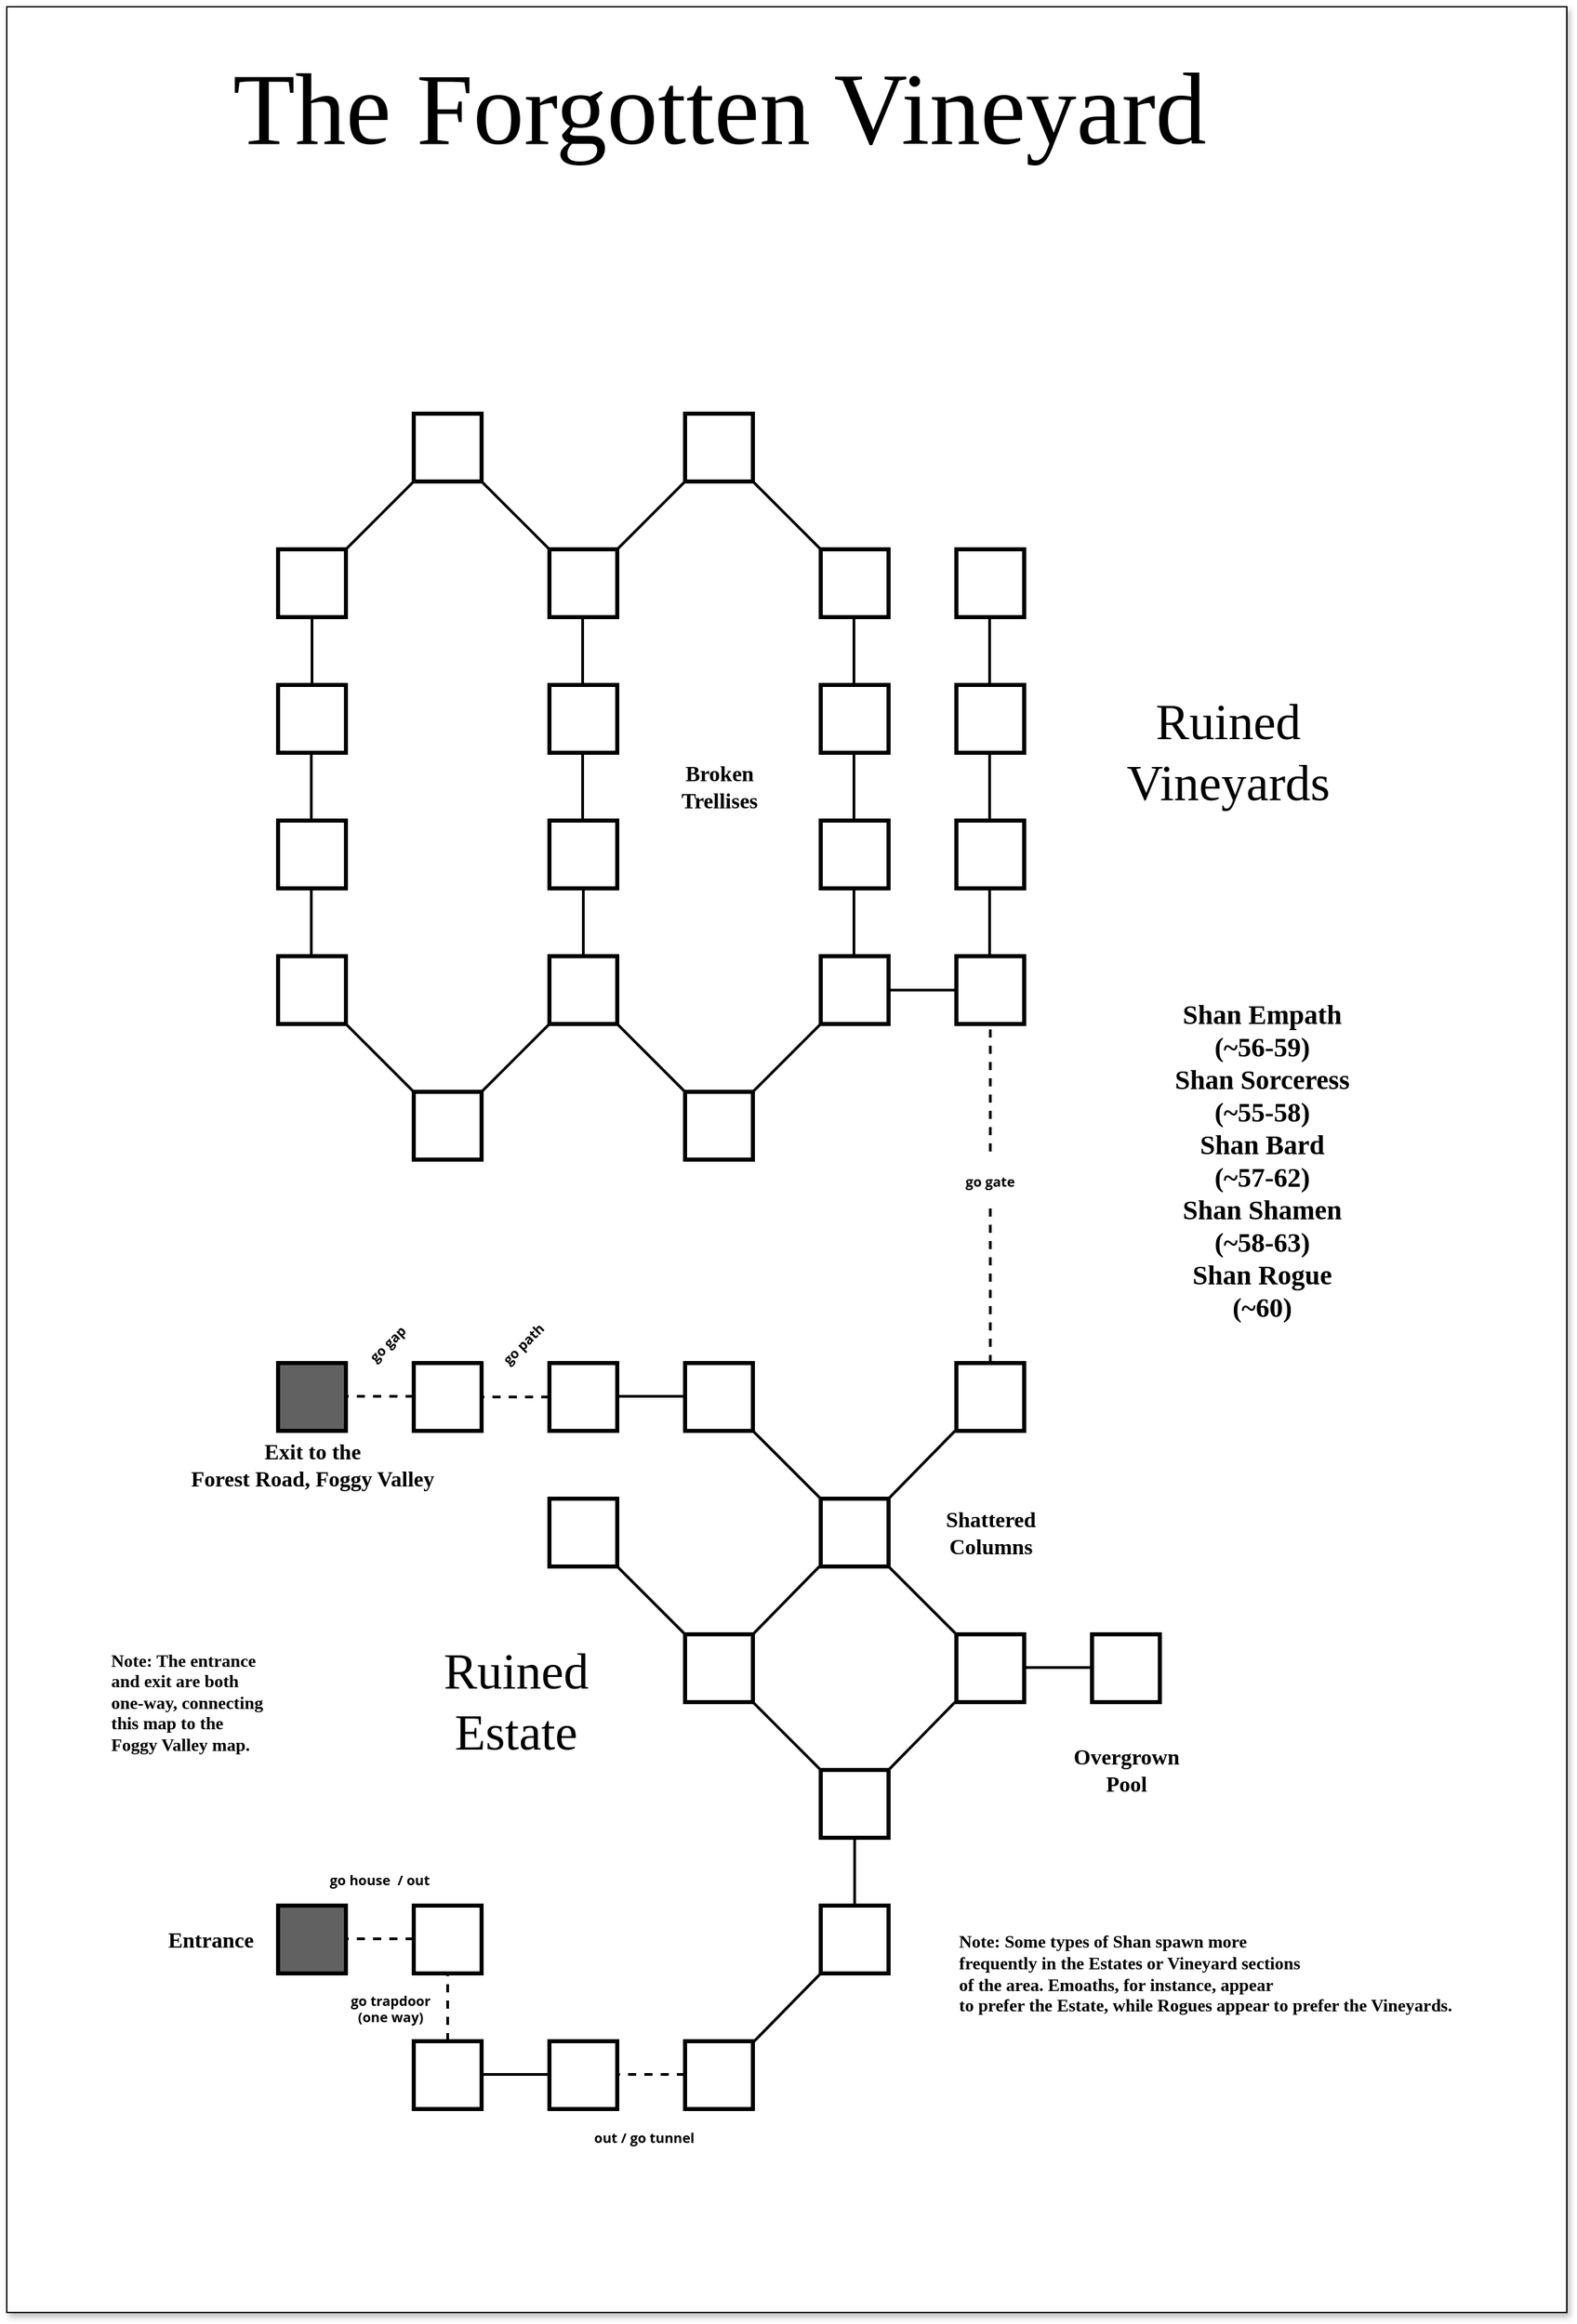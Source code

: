 <mxfile version="17.4.5" type="github" pages="2">
  <diagram id="bKO0ACsnTxshYdBSS-6p" name="50px Map">
    <mxGraphModel dx="1182" dy="764" grid="1" gridSize="10" guides="1" tooltips="1" connect="1" arrows="1" fold="1" page="1" pageScale="1" pageWidth="1250" pageHeight="900" math="0" shadow="0">
      <root>
        <mxCell id="0" />
        <mxCell id="1" parent="0" />
        <mxCell id="B9S961ER-fgioM-35oPw-1" value="" style="whiteSpace=wrap;html=1;strokeWidth=1;shadow=1;rounded=0;perimeterSpacing=0;sketch=0;" vertex="1" parent="1">
          <mxGeometry x="50" y="50" width="1150" height="1700" as="geometry" />
        </mxCell>
        <mxCell id="kn24MXPNnqRFbUF0o3a1-1" value="Map Layer" parent="0" />
        <mxCell id="CVCk12bbjDqfIPEQQa69-1" value="" style="whiteSpace=wrap;html=1;aspect=fixed;strokeWidth=3;" vertex="1" parent="kn24MXPNnqRFbUF0o3a1-1">
          <mxGeometry x="350" y="350" width="50" height="50" as="geometry" />
        </mxCell>
        <mxCell id="CVCk12bbjDqfIPEQQa69-2" value="" style="whiteSpace=wrap;html=1;aspect=fixed;strokeWidth=3;" vertex="1" parent="kn24MXPNnqRFbUF0o3a1-1">
          <mxGeometry x="250" y="450" width="50" height="50" as="geometry" />
        </mxCell>
        <mxCell id="CVCk12bbjDqfIPEQQa69-3" value="" style="whiteSpace=wrap;html=1;aspect=fixed;strokeWidth=3;" vertex="1" parent="kn24MXPNnqRFbUF0o3a1-1">
          <mxGeometry x="450" y="450" width="50" height="50" as="geometry" />
        </mxCell>
        <mxCell id="CVCk12bbjDqfIPEQQa69-4" value="" style="whiteSpace=wrap;html=1;aspect=fixed;strokeWidth=3;" vertex="1" parent="kn24MXPNnqRFbUF0o3a1-1">
          <mxGeometry x="250" y="550" width="50" height="50" as="geometry" />
        </mxCell>
        <mxCell id="CVCk12bbjDqfIPEQQa69-5" value="" style="whiteSpace=wrap;html=1;aspect=fixed;strokeWidth=3;" vertex="1" parent="kn24MXPNnqRFbUF0o3a1-1">
          <mxGeometry x="250" y="650" width="50" height="50" as="geometry" />
        </mxCell>
        <mxCell id="CVCk12bbjDqfIPEQQa69-6" value="" style="whiteSpace=wrap;html=1;aspect=fixed;strokeWidth=3;" vertex="1" parent="kn24MXPNnqRFbUF0o3a1-1">
          <mxGeometry x="250" y="750" width="50" height="50" as="geometry" />
        </mxCell>
        <mxCell id="CVCk12bbjDqfIPEQQa69-7" value="" style="whiteSpace=wrap;html=1;aspect=fixed;strokeWidth=3;" vertex="1" parent="kn24MXPNnqRFbUF0o3a1-1">
          <mxGeometry x="450" y="550" width="50" height="50" as="geometry" />
        </mxCell>
        <mxCell id="CVCk12bbjDqfIPEQQa69-8" value="" style="whiteSpace=wrap;html=1;aspect=fixed;strokeWidth=3;" vertex="1" parent="kn24MXPNnqRFbUF0o3a1-1">
          <mxGeometry x="450" y="650" width="50" height="50" as="geometry" />
        </mxCell>
        <mxCell id="CVCk12bbjDqfIPEQQa69-9" value="" style="whiteSpace=wrap;html=1;aspect=fixed;strokeWidth=3;" vertex="1" parent="kn24MXPNnqRFbUF0o3a1-1">
          <mxGeometry x="450" y="750" width="50" height="50" as="geometry" />
        </mxCell>
        <mxCell id="CVCk12bbjDqfIPEQQa69-10" value="" style="whiteSpace=wrap;html=1;aspect=fixed;strokeWidth=3;" vertex="1" parent="kn24MXPNnqRFbUF0o3a1-1">
          <mxGeometry x="350" y="850" width="50" height="50" as="geometry" />
        </mxCell>
        <mxCell id="CVCk12bbjDqfIPEQQa69-11" value="" style="whiteSpace=wrap;html=1;aspect=fixed;strokeWidth=3;" vertex="1" parent="kn24MXPNnqRFbUF0o3a1-1">
          <mxGeometry x="550" y="350" width="50" height="50" as="geometry" />
        </mxCell>
        <mxCell id="CVCk12bbjDqfIPEQQa69-12" value="" style="whiteSpace=wrap;html=1;aspect=fixed;strokeWidth=3;" vertex="1" parent="kn24MXPNnqRFbUF0o3a1-1">
          <mxGeometry x="650" y="450" width="50" height="50" as="geometry" />
        </mxCell>
        <mxCell id="CVCk12bbjDqfIPEQQa69-13" value="" style="whiteSpace=wrap;html=1;aspect=fixed;strokeWidth=3;" vertex="1" parent="kn24MXPNnqRFbUF0o3a1-1">
          <mxGeometry x="650" y="550" width="50" height="50" as="geometry" />
        </mxCell>
        <mxCell id="CVCk12bbjDqfIPEQQa69-14" value="" style="whiteSpace=wrap;html=1;aspect=fixed;strokeWidth=3;" vertex="1" parent="kn24MXPNnqRFbUF0o3a1-1">
          <mxGeometry x="650" y="650" width="50" height="50" as="geometry" />
        </mxCell>
        <mxCell id="CVCk12bbjDqfIPEQQa69-15" value="" style="whiteSpace=wrap;html=1;aspect=fixed;strokeWidth=3;" vertex="1" parent="kn24MXPNnqRFbUF0o3a1-1">
          <mxGeometry x="650" y="750" width="50" height="50" as="geometry" />
        </mxCell>
        <mxCell id="CVCk12bbjDqfIPEQQa69-16" value="" style="whiteSpace=wrap;html=1;aspect=fixed;strokeWidth=3;" vertex="1" parent="kn24MXPNnqRFbUF0o3a1-1">
          <mxGeometry x="550" y="850" width="50" height="50" as="geometry" />
        </mxCell>
        <mxCell id="CVCk12bbjDqfIPEQQa69-17" value="" style="whiteSpace=wrap;html=1;aspect=fixed;strokeWidth=3;" vertex="1" parent="kn24MXPNnqRFbUF0o3a1-1">
          <mxGeometry x="750" y="450" width="50" height="50" as="geometry" />
        </mxCell>
        <mxCell id="CVCk12bbjDqfIPEQQa69-18" value="" style="whiteSpace=wrap;html=1;aspect=fixed;strokeWidth=3;" vertex="1" parent="kn24MXPNnqRFbUF0o3a1-1">
          <mxGeometry x="750" y="550" width="50" height="50" as="geometry" />
        </mxCell>
        <mxCell id="CVCk12bbjDqfIPEQQa69-19" value="" style="whiteSpace=wrap;html=1;aspect=fixed;strokeWidth=3;" vertex="1" parent="kn24MXPNnqRFbUF0o3a1-1">
          <mxGeometry x="750" y="650" width="50" height="50" as="geometry" />
        </mxCell>
        <mxCell id="CVCk12bbjDqfIPEQQa69-20" value="" style="whiteSpace=wrap;html=1;aspect=fixed;strokeWidth=3;" vertex="1" parent="kn24MXPNnqRFbUF0o3a1-1">
          <mxGeometry x="750" y="750" width="50" height="50" as="geometry" />
        </mxCell>
        <mxCell id="CVCk12bbjDqfIPEQQa69-21" value="" style="endArrow=none;html=1;rounded=0;entryX=0.5;entryY=1;entryDx=0;entryDy=0;exitX=0.5;exitY=0;exitDx=0;exitDy=0;strokeWidth=2;" edge="1" parent="kn24MXPNnqRFbUF0o3a1-1" source="CVCk12bbjDqfIPEQQa69-4" target="CVCk12bbjDqfIPEQQa69-2">
          <mxGeometry width="50" height="50" relative="1" as="geometry">
            <mxPoint x="350" y="650" as="sourcePoint" />
            <mxPoint x="400" y="600" as="targetPoint" />
          </mxGeometry>
        </mxCell>
        <mxCell id="CVCk12bbjDqfIPEQQa69-22" value="" style="endArrow=none;html=1;rounded=0;entryX=0;entryY=1;entryDx=0;entryDy=0;exitX=1;exitY=0;exitDx=0;exitDy=0;strokeWidth=2;" edge="1" parent="kn24MXPNnqRFbUF0o3a1-1" source="CVCk12bbjDqfIPEQQa69-2" target="CVCk12bbjDqfIPEQQa69-1">
          <mxGeometry width="50" height="50" relative="1" as="geometry">
            <mxPoint x="325" y="600" as="sourcePoint" />
            <mxPoint x="325" y="550" as="targetPoint" />
          </mxGeometry>
        </mxCell>
        <mxCell id="CVCk12bbjDqfIPEQQa69-23" value="" style="endArrow=none;html=1;rounded=0;entryX=1;entryY=1;entryDx=0;entryDy=0;exitX=0;exitY=0;exitDx=0;exitDy=0;strokeWidth=2;" edge="1" parent="kn24MXPNnqRFbUF0o3a1-1" source="CVCk12bbjDqfIPEQQa69-3" target="CVCk12bbjDqfIPEQQa69-1">
          <mxGeometry width="50" height="50" relative="1" as="geometry">
            <mxPoint x="375" y="650" as="sourcePoint" />
            <mxPoint x="375" y="600" as="targetPoint" />
          </mxGeometry>
        </mxCell>
        <mxCell id="CVCk12bbjDqfIPEQQa69-24" value="" style="endArrow=none;html=1;rounded=0;entryX=0.5;entryY=1;entryDx=0;entryDy=0;exitX=0.5;exitY=0;exitDx=0;exitDy=0;strokeWidth=2;" edge="1" parent="kn24MXPNnqRFbUF0o3a1-1">
          <mxGeometry width="50" height="50" relative="1" as="geometry">
            <mxPoint x="274.5" y="650" as="sourcePoint" />
            <mxPoint x="274.5" y="600" as="targetPoint" />
          </mxGeometry>
        </mxCell>
        <mxCell id="CVCk12bbjDqfIPEQQa69-25" value="" style="endArrow=none;html=1;rounded=0;entryX=0.5;entryY=1;entryDx=0;entryDy=0;exitX=0.5;exitY=0;exitDx=0;exitDy=0;strokeWidth=2;" edge="1" parent="kn24MXPNnqRFbUF0o3a1-1">
          <mxGeometry width="50" height="50" relative="1" as="geometry">
            <mxPoint x="274.5" y="750" as="sourcePoint" />
            <mxPoint x="274.5" y="700" as="targetPoint" />
          </mxGeometry>
        </mxCell>
        <mxCell id="CVCk12bbjDqfIPEQQa69-26" value="" style="endArrow=none;html=1;rounded=0;entryX=0.5;entryY=1;entryDx=0;entryDy=0;exitX=0.5;exitY=0;exitDx=0;exitDy=0;strokeWidth=2;" edge="1" parent="kn24MXPNnqRFbUF0o3a1-1">
          <mxGeometry width="50" height="50" relative="1" as="geometry">
            <mxPoint x="474.5" y="550" as="sourcePoint" />
            <mxPoint x="474.5" y="500" as="targetPoint" />
          </mxGeometry>
        </mxCell>
        <mxCell id="CVCk12bbjDqfIPEQQa69-27" value="" style="endArrow=none;html=1;rounded=0;entryX=0.5;entryY=1;entryDx=0;entryDy=0;exitX=0.5;exitY=0;exitDx=0;exitDy=0;strokeWidth=2;" edge="1" parent="kn24MXPNnqRFbUF0o3a1-1">
          <mxGeometry width="50" height="50" relative="1" as="geometry">
            <mxPoint x="475" y="750" as="sourcePoint" />
            <mxPoint x="475" y="700" as="targetPoint" />
          </mxGeometry>
        </mxCell>
        <mxCell id="CVCk12bbjDqfIPEQQa69-28" value="" style="endArrow=none;html=1;rounded=0;entryX=0.5;entryY=1;entryDx=0;entryDy=0;exitX=0.5;exitY=0;exitDx=0;exitDy=0;strokeWidth=2;" edge="1" parent="kn24MXPNnqRFbUF0o3a1-1">
          <mxGeometry width="50" height="50" relative="1" as="geometry">
            <mxPoint x="474.5" y="650" as="sourcePoint" />
            <mxPoint x="474.5" y="600" as="targetPoint" />
          </mxGeometry>
        </mxCell>
        <mxCell id="CVCk12bbjDqfIPEQQa69-29" value="" style="endArrow=none;html=1;rounded=0;entryX=0.5;entryY=1;entryDx=0;entryDy=0;exitX=0.5;exitY=0;exitDx=0;exitDy=0;strokeWidth=2;" edge="1" parent="kn24MXPNnqRFbUF0o3a1-1">
          <mxGeometry width="50" height="50" relative="1" as="geometry">
            <mxPoint x="674.5" y="750" as="sourcePoint" />
            <mxPoint x="674.5" y="700" as="targetPoint" />
          </mxGeometry>
        </mxCell>
        <mxCell id="CVCk12bbjDqfIPEQQa69-30" value="" style="endArrow=none;html=1;rounded=0;entryX=0.5;entryY=1;entryDx=0;entryDy=0;exitX=0.5;exitY=0;exitDx=0;exitDy=0;strokeWidth=2;" edge="1" parent="kn24MXPNnqRFbUF0o3a1-1">
          <mxGeometry width="50" height="50" relative="1" as="geometry">
            <mxPoint x="774.5" y="750" as="sourcePoint" />
            <mxPoint x="774.5" y="700" as="targetPoint" />
          </mxGeometry>
        </mxCell>
        <mxCell id="CVCk12bbjDqfIPEQQa69-31" value="" style="endArrow=none;html=1;rounded=0;entryX=0.5;entryY=1;entryDx=0;entryDy=0;exitX=0.5;exitY=0;exitDx=0;exitDy=0;strokeWidth=2;" edge="1" parent="kn24MXPNnqRFbUF0o3a1-1">
          <mxGeometry width="50" height="50" relative="1" as="geometry">
            <mxPoint x="674.5" y="650" as="sourcePoint" />
            <mxPoint x="674.5" y="600" as="targetPoint" />
          </mxGeometry>
        </mxCell>
        <mxCell id="CVCk12bbjDqfIPEQQa69-32" value="" style="endArrow=none;html=1;rounded=0;entryX=0.5;entryY=1;entryDx=0;entryDy=0;exitX=0.5;exitY=0;exitDx=0;exitDy=0;strokeWidth=2;" edge="1" parent="kn24MXPNnqRFbUF0o3a1-1">
          <mxGeometry width="50" height="50" relative="1" as="geometry">
            <mxPoint x="774.5" y="650" as="sourcePoint" />
            <mxPoint x="774.5" y="600" as="targetPoint" />
          </mxGeometry>
        </mxCell>
        <mxCell id="CVCk12bbjDqfIPEQQa69-33" value="" style="endArrow=none;html=1;rounded=0;entryX=0.5;entryY=1;entryDx=0;entryDy=0;exitX=0.5;exitY=0;exitDx=0;exitDy=0;strokeWidth=2;" edge="1" parent="kn24MXPNnqRFbUF0o3a1-1">
          <mxGeometry width="50" height="50" relative="1" as="geometry">
            <mxPoint x="774.5" y="550" as="sourcePoint" />
            <mxPoint x="774.5" y="500" as="targetPoint" />
          </mxGeometry>
        </mxCell>
        <mxCell id="CVCk12bbjDqfIPEQQa69-34" value="" style="endArrow=none;html=1;rounded=0;entryX=0.5;entryY=1;entryDx=0;entryDy=0;exitX=0.5;exitY=0;exitDx=0;exitDy=0;strokeWidth=2;" edge="1" parent="kn24MXPNnqRFbUF0o3a1-1">
          <mxGeometry width="50" height="50" relative="1" as="geometry">
            <mxPoint x="674.5" y="550" as="sourcePoint" />
            <mxPoint x="674.5" y="500" as="targetPoint" />
          </mxGeometry>
        </mxCell>
        <mxCell id="CVCk12bbjDqfIPEQQa69-35" value="" style="endArrow=none;html=1;rounded=0;entryX=1;entryY=1;entryDx=0;entryDy=0;exitX=0;exitY=0;exitDx=0;exitDy=0;strokeWidth=2;" edge="1" parent="kn24MXPNnqRFbUF0o3a1-1">
          <mxGeometry width="50" height="50" relative="1" as="geometry">
            <mxPoint x="650" y="450" as="sourcePoint" />
            <mxPoint x="600" y="400" as="targetPoint" />
          </mxGeometry>
        </mxCell>
        <mxCell id="CVCk12bbjDqfIPEQQa69-36" value="" style="endArrow=none;html=1;rounded=0;entryX=0;entryY=1;entryDx=0;entryDy=0;exitX=1;exitY=0;exitDx=0;exitDy=0;strokeWidth=2;" edge="1" parent="kn24MXPNnqRFbUF0o3a1-1">
          <mxGeometry width="50" height="50" relative="1" as="geometry">
            <mxPoint x="500" y="450" as="sourcePoint" />
            <mxPoint x="550" y="400" as="targetPoint" />
          </mxGeometry>
        </mxCell>
        <mxCell id="CVCk12bbjDqfIPEQQa69-37" value="" style="endArrow=none;html=1;rounded=0;entryX=0;entryY=1;entryDx=0;entryDy=0;exitX=1;exitY=0;exitDx=0;exitDy=0;strokeWidth=2;" edge="1" parent="kn24MXPNnqRFbUF0o3a1-1">
          <mxGeometry width="50" height="50" relative="1" as="geometry">
            <mxPoint x="400" y="850" as="sourcePoint" />
            <mxPoint x="450" y="800" as="targetPoint" />
          </mxGeometry>
        </mxCell>
        <mxCell id="CVCk12bbjDqfIPEQQa69-38" value="" style="endArrow=none;html=1;rounded=0;entryX=0;entryY=1;entryDx=0;entryDy=0;exitX=1;exitY=0;exitDx=0;exitDy=0;strokeWidth=2;" edge="1" parent="kn24MXPNnqRFbUF0o3a1-1">
          <mxGeometry width="50" height="50" relative="1" as="geometry">
            <mxPoint x="600" y="850" as="sourcePoint" />
            <mxPoint x="650" y="800" as="targetPoint" />
          </mxGeometry>
        </mxCell>
        <mxCell id="CVCk12bbjDqfIPEQQa69-39" value="" style="endArrow=none;html=1;rounded=0;entryX=1;entryY=1;entryDx=0;entryDy=0;exitX=0;exitY=0;exitDx=0;exitDy=0;strokeWidth=2;" edge="1" parent="kn24MXPNnqRFbUF0o3a1-1">
          <mxGeometry width="50" height="50" relative="1" as="geometry">
            <mxPoint x="350" y="850" as="sourcePoint" />
            <mxPoint x="300" y="800" as="targetPoint" />
          </mxGeometry>
        </mxCell>
        <mxCell id="CVCk12bbjDqfIPEQQa69-40" value="" style="endArrow=none;html=1;rounded=0;entryX=1;entryY=1;entryDx=0;entryDy=0;exitX=0;exitY=0;exitDx=0;exitDy=0;strokeWidth=2;" edge="1" parent="kn24MXPNnqRFbUF0o3a1-1">
          <mxGeometry width="50" height="50" relative="1" as="geometry">
            <mxPoint x="550" y="850" as="sourcePoint" />
            <mxPoint x="500" y="800" as="targetPoint" />
          </mxGeometry>
        </mxCell>
        <mxCell id="CVCk12bbjDqfIPEQQa69-41" value="" style="endArrow=none;html=1;rounded=0;entryX=1;entryY=0.5;entryDx=0;entryDy=0;exitX=0;exitY=0.5;exitDx=0;exitDy=0;strokeWidth=2;" edge="1" parent="kn24MXPNnqRFbUF0o3a1-1" source="CVCk12bbjDqfIPEQQa69-20" target="CVCk12bbjDqfIPEQQa69-15">
          <mxGeometry width="50" height="50" relative="1" as="geometry">
            <mxPoint x="800" y="600" as="sourcePoint" />
            <mxPoint x="750" y="550" as="targetPoint" />
          </mxGeometry>
        </mxCell>
        <mxCell id="CVCk12bbjDqfIPEQQa69-42" value="" style="endArrow=none;dashed=1;html=1;rounded=0;strokeWidth=2;entryX=0.5;entryY=1;entryDx=0;entryDy=0;exitX=0.5;exitY=0;exitDx=0;exitDy=0;" edge="1" parent="kn24MXPNnqRFbUF0o3a1-1" source="CVCk12bbjDqfIPEQQa69-43" target="CVCk12bbjDqfIPEQQa69-20">
          <mxGeometry width="50" height="50" relative="1" as="geometry">
            <mxPoint x="775" y="950" as="sourcePoint" />
            <mxPoint x="600" y="900" as="targetPoint" />
          </mxGeometry>
        </mxCell>
        <mxCell id="CVCk12bbjDqfIPEQQa69-43" value="" style="whiteSpace=wrap;html=1;aspect=fixed;strokeWidth=3;" vertex="1" parent="kn24MXPNnqRFbUF0o3a1-1">
          <mxGeometry x="750" y="1050" width="50" height="50" as="geometry" />
        </mxCell>
        <mxCell id="CVCk12bbjDqfIPEQQa69-44" value="" style="whiteSpace=wrap;html=1;aspect=fixed;strokeWidth=3;" vertex="1" parent="kn24MXPNnqRFbUF0o3a1-1">
          <mxGeometry x="350" y="1050" width="50" height="50" as="geometry" />
        </mxCell>
        <mxCell id="CVCk12bbjDqfIPEQQa69-45" value="" style="whiteSpace=wrap;html=1;aspect=fixed;strokeWidth=3;" vertex="1" parent="kn24MXPNnqRFbUF0o3a1-1">
          <mxGeometry x="550" y="1050" width="50" height="50" as="geometry" />
        </mxCell>
        <mxCell id="CVCk12bbjDqfIPEQQa69-46" value="" style="whiteSpace=wrap;html=1;aspect=fixed;strokeWidth=3;" vertex="1" parent="kn24MXPNnqRFbUF0o3a1-1">
          <mxGeometry x="450" y="1050" width="50" height="50" as="geometry" />
        </mxCell>
        <mxCell id="CVCk12bbjDqfIPEQQa69-47" value="" style="whiteSpace=wrap;html=1;aspect=fixed;strokeWidth=3;" vertex="1" parent="kn24MXPNnqRFbUF0o3a1-1">
          <mxGeometry x="450" y="1150" width="50" height="50" as="geometry" />
        </mxCell>
        <mxCell id="CVCk12bbjDqfIPEQQa69-48" value="" style="whiteSpace=wrap;html=1;aspect=fixed;strokeWidth=3;" vertex="1" parent="kn24MXPNnqRFbUF0o3a1-1">
          <mxGeometry x="550" y="1250" width="50" height="50" as="geometry" />
        </mxCell>
        <mxCell id="CVCk12bbjDqfIPEQQa69-49" value="" style="whiteSpace=wrap;html=1;aspect=fixed;strokeWidth=3;" vertex="1" parent="kn24MXPNnqRFbUF0o3a1-1">
          <mxGeometry x="650" y="1150" width="50" height="50" as="geometry" />
        </mxCell>
        <mxCell id="CVCk12bbjDqfIPEQQa69-50" value="" style="whiteSpace=wrap;html=1;aspect=fixed;strokeWidth=3;" vertex="1" parent="kn24MXPNnqRFbUF0o3a1-1">
          <mxGeometry x="750" y="1250" width="50" height="50" as="geometry" />
        </mxCell>
        <mxCell id="CVCk12bbjDqfIPEQQa69-51" value="" style="whiteSpace=wrap;html=1;aspect=fixed;strokeWidth=3;" vertex="1" parent="kn24MXPNnqRFbUF0o3a1-1">
          <mxGeometry x="850" y="1250" width="50" height="50" as="geometry" />
        </mxCell>
        <mxCell id="CVCk12bbjDqfIPEQQa69-52" value="" style="whiteSpace=wrap;html=1;aspect=fixed;strokeWidth=3;" vertex="1" parent="kn24MXPNnqRFbUF0o3a1-1">
          <mxGeometry x="650" y="1350" width="50" height="50" as="geometry" />
        </mxCell>
        <mxCell id="CVCk12bbjDqfIPEQQa69-53" value="" style="whiteSpace=wrap;html=1;aspect=fixed;strokeWidth=3;" vertex="1" parent="kn24MXPNnqRFbUF0o3a1-1">
          <mxGeometry x="650" y="1450" width="50" height="50" as="geometry" />
        </mxCell>
        <mxCell id="CVCk12bbjDqfIPEQQa69-54" value="" style="whiteSpace=wrap;html=1;aspect=fixed;strokeWidth=3;" vertex="1" parent="kn24MXPNnqRFbUF0o3a1-1">
          <mxGeometry x="550" y="1550" width="50" height="50" as="geometry" />
        </mxCell>
        <mxCell id="CVCk12bbjDqfIPEQQa69-55" value="" style="whiteSpace=wrap;html=1;aspect=fixed;strokeWidth=3;" vertex="1" parent="kn24MXPNnqRFbUF0o3a1-1">
          <mxGeometry x="450" y="1550" width="50" height="50" as="geometry" />
        </mxCell>
        <mxCell id="CVCk12bbjDqfIPEQQa69-56" value="" style="whiteSpace=wrap;html=1;aspect=fixed;strokeWidth=3;" vertex="1" parent="kn24MXPNnqRFbUF0o3a1-1">
          <mxGeometry x="350" y="1550" width="50" height="50" as="geometry" />
        </mxCell>
        <mxCell id="CVCk12bbjDqfIPEQQa69-57" value="" style="whiteSpace=wrap;html=1;aspect=fixed;strokeWidth=3;" vertex="1" parent="kn24MXPNnqRFbUF0o3a1-1">
          <mxGeometry x="350" y="1450" width="50" height="50" as="geometry" />
        </mxCell>
        <mxCell id="CVCk12bbjDqfIPEQQa69-58" value="" style="whiteSpace=wrap;html=1;aspect=fixed;strokeWidth=3;fillColor=#616161;" vertex="1" parent="kn24MXPNnqRFbUF0o3a1-1">
          <mxGeometry x="250" y="1450" width="50" height="50" as="geometry" />
        </mxCell>
        <mxCell id="CVCk12bbjDqfIPEQQa69-59" value="" style="whiteSpace=wrap;html=1;aspect=fixed;strokeWidth=3;fillColor=#616161;" vertex="1" parent="kn24MXPNnqRFbUF0o3a1-1">
          <mxGeometry x="250" y="1050" width="50" height="50" as="geometry" />
        </mxCell>
        <mxCell id="CVCk12bbjDqfIPEQQa69-60" value="" style="endArrow=none;html=1;rounded=0;entryX=0.5;entryY=1;entryDx=0;entryDy=0;exitX=1;exitY=0;exitDx=0;exitDy=0;strokeWidth=2;" edge="1" parent="kn24MXPNnqRFbUF0o3a1-1" source="CVCk12bbjDqfIPEQQa69-49">
          <mxGeometry width="50" height="50" relative="1" as="geometry">
            <mxPoint x="749" y="1150" as="sourcePoint" />
            <mxPoint x="749" y="1100" as="targetPoint" />
          </mxGeometry>
        </mxCell>
        <mxCell id="CVCk12bbjDqfIPEQQa69-61" value="" style="endArrow=none;html=1;rounded=0;exitX=1;exitY=0;exitDx=0;exitDy=0;strokeWidth=2;" edge="1" parent="kn24MXPNnqRFbUF0o3a1-1">
          <mxGeometry width="50" height="50" relative="1" as="geometry">
            <mxPoint x="600" y="1250" as="sourcePoint" />
            <mxPoint x="649" y="1200" as="targetPoint" />
          </mxGeometry>
        </mxCell>
        <mxCell id="CVCk12bbjDqfIPEQQa69-62" value="" style="endArrow=none;html=1;rounded=0;entryX=1;entryY=1;entryDx=0;entryDy=0;exitX=0;exitY=0;exitDx=0;exitDy=0;strokeWidth=2;" edge="1" parent="kn24MXPNnqRFbUF0o3a1-1" source="CVCk12bbjDqfIPEQQa69-50" target="CVCk12bbjDqfIPEQQa69-49">
          <mxGeometry width="50" height="50" relative="1" as="geometry">
            <mxPoint x="800" y="1250" as="sourcePoint" />
            <mxPoint x="849" y="1200" as="targetPoint" />
          </mxGeometry>
        </mxCell>
        <mxCell id="CVCk12bbjDqfIPEQQa69-63" value="" style="endArrow=none;html=1;rounded=0;entryX=1;entryY=1;entryDx=0;entryDy=0;exitX=0;exitY=0;exitDx=0;exitDy=0;strokeWidth=2;" edge="1" parent="kn24MXPNnqRFbUF0o3a1-1">
          <mxGeometry width="50" height="50" relative="1" as="geometry">
            <mxPoint x="650" y="1150" as="sourcePoint" />
            <mxPoint x="600" y="1100" as="targetPoint" />
            <Array as="points">
              <mxPoint x="600" y="1100" />
            </Array>
          </mxGeometry>
        </mxCell>
        <mxCell id="CVCk12bbjDqfIPEQQa69-64" value="" style="endArrow=none;html=1;rounded=0;entryX=1;entryY=1;entryDx=0;entryDy=0;exitX=0;exitY=0;exitDx=0;exitDy=0;strokeWidth=2;" edge="1" parent="kn24MXPNnqRFbUF0o3a1-1">
          <mxGeometry width="50" height="50" relative="1" as="geometry">
            <mxPoint x="550" y="1250" as="sourcePoint" />
            <mxPoint x="500" y="1200" as="targetPoint" />
            <Array as="points">
              <mxPoint x="500" y="1200" />
            </Array>
          </mxGeometry>
        </mxCell>
        <mxCell id="CVCk12bbjDqfIPEQQa69-65" value="" style="endArrow=none;html=1;rounded=0;entryX=1;entryY=1;entryDx=0;entryDy=0;exitX=0;exitY=0;exitDx=0;exitDy=0;strokeWidth=2;" edge="1" parent="kn24MXPNnqRFbUF0o3a1-1">
          <mxGeometry width="50" height="50" relative="1" as="geometry">
            <mxPoint x="650" y="1350" as="sourcePoint" />
            <mxPoint x="600" y="1300" as="targetPoint" />
            <Array as="points">
              <mxPoint x="600" y="1300" />
            </Array>
          </mxGeometry>
        </mxCell>
        <mxCell id="CVCk12bbjDqfIPEQQa69-66" value="" style="endArrow=none;html=1;rounded=0;exitX=1;exitY=0;exitDx=0;exitDy=0;strokeWidth=2;" edge="1" parent="kn24MXPNnqRFbUF0o3a1-1">
          <mxGeometry width="50" height="50" relative="1" as="geometry">
            <mxPoint x="700" y="1350" as="sourcePoint" />
            <mxPoint x="749" y="1300" as="targetPoint" />
          </mxGeometry>
        </mxCell>
        <mxCell id="CVCk12bbjDqfIPEQQa69-67" value="" style="endArrow=none;html=1;rounded=0;entryX=1;entryY=0.5;entryDx=0;entryDy=0;exitX=0;exitY=0.5;exitDx=0;exitDy=0;strokeWidth=2;" edge="1" parent="kn24MXPNnqRFbUF0o3a1-1">
          <mxGeometry width="50" height="50" relative="1" as="geometry">
            <mxPoint x="850" y="1274.5" as="sourcePoint" />
            <mxPoint x="800" y="1274.5" as="targetPoint" />
          </mxGeometry>
        </mxCell>
        <mxCell id="CVCk12bbjDqfIPEQQa69-68" value="" style="endArrow=none;html=1;rounded=0;entryX=1;entryY=0.5;entryDx=0;entryDy=0;exitX=0;exitY=0.5;exitDx=0;exitDy=0;strokeWidth=2;" edge="1" parent="kn24MXPNnqRFbUF0o3a1-1">
          <mxGeometry width="50" height="50" relative="1" as="geometry">
            <mxPoint x="550" y="1074.5" as="sourcePoint" />
            <mxPoint x="500" y="1074.5" as="targetPoint" />
          </mxGeometry>
        </mxCell>
        <mxCell id="CVCk12bbjDqfIPEQQa69-69" value="" style="endArrow=none;html=1;rounded=0;entryX=0.5;entryY=0;entryDx=0;entryDy=0;exitX=0.5;exitY=1;exitDx=0;exitDy=0;strokeWidth=2;" edge="1" parent="kn24MXPNnqRFbUF0o3a1-1" source="CVCk12bbjDqfIPEQQa69-52" target="CVCk12bbjDqfIPEQQa69-53">
          <mxGeometry width="50" height="50" relative="1" as="geometry">
            <mxPoint x="450" y="1074.5" as="sourcePoint" />
            <mxPoint x="400" y="1074.5" as="targetPoint" />
          </mxGeometry>
        </mxCell>
        <mxCell id="CVCk12bbjDqfIPEQQa69-70" value="" style="endArrow=none;html=1;rounded=0;entryX=1;entryY=0.5;entryDx=0;entryDy=0;exitX=0;exitY=0.5;exitDx=0;exitDy=0;strokeWidth=2;" edge="1" parent="kn24MXPNnqRFbUF0o3a1-1">
          <mxGeometry width="50" height="50" relative="1" as="geometry">
            <mxPoint x="450" y="1574.5" as="sourcePoint" />
            <mxPoint x="400" y="1574.5" as="targetPoint" />
          </mxGeometry>
        </mxCell>
        <mxCell id="CVCk12bbjDqfIPEQQa69-71" value="" style="endArrow=none;dashed=1;html=1;rounded=0;strokeWidth=2;entryX=1;entryY=0.5;entryDx=0;entryDy=0;exitX=0;exitY=0.5;exitDx=0;exitDy=0;" edge="1" parent="kn24MXPNnqRFbUF0o3a1-1" source="CVCk12bbjDqfIPEQQa69-46" target="CVCk12bbjDqfIPEQQa69-44">
          <mxGeometry width="50" height="50" relative="1" as="geometry">
            <mxPoint x="825" y="1100" as="sourcePoint" />
            <mxPoint x="825" y="850" as="targetPoint" />
          </mxGeometry>
        </mxCell>
        <mxCell id="CVCk12bbjDqfIPEQQa69-72" value="" style="endArrow=none;dashed=1;html=1;rounded=0;strokeWidth=2;entryX=1;entryY=0.5;entryDx=0;entryDy=0;exitX=0;exitY=0.5;exitDx=0;exitDy=0;" edge="1" parent="kn24MXPNnqRFbUF0o3a1-1">
          <mxGeometry width="50" height="50" relative="1" as="geometry">
            <mxPoint x="350" y="1074.5" as="sourcePoint" />
            <mxPoint x="300" y="1074.5" as="targetPoint" />
          </mxGeometry>
        </mxCell>
        <mxCell id="CVCk12bbjDqfIPEQQa69-73" value="" style="endArrow=none;dashed=1;html=1;rounded=0;strokeWidth=2;entryX=1;entryY=0.5;entryDx=0;entryDy=0;exitX=0;exitY=0.5;exitDx=0;exitDy=0;" edge="1" parent="kn24MXPNnqRFbUF0o3a1-1">
          <mxGeometry width="50" height="50" relative="1" as="geometry">
            <mxPoint x="350" y="1474.5" as="sourcePoint" />
            <mxPoint x="300" y="1474.5" as="targetPoint" />
          </mxGeometry>
        </mxCell>
        <mxCell id="CVCk12bbjDqfIPEQQa69-74" value="" style="endArrow=none;dashed=1;html=1;rounded=0;strokeWidth=2;entryX=1;entryY=0.5;entryDx=0;entryDy=0;exitX=0;exitY=0.5;exitDx=0;exitDy=0;" edge="1" parent="kn24MXPNnqRFbUF0o3a1-1">
          <mxGeometry width="50" height="50" relative="1" as="geometry">
            <mxPoint x="550" y="1574.5" as="sourcePoint" />
            <mxPoint x="500" y="1574.5" as="targetPoint" />
          </mxGeometry>
        </mxCell>
        <mxCell id="CVCk12bbjDqfIPEQQa69-75" value="" style="endArrow=none;dashed=1;html=1;rounded=0;strokeWidth=2;entryX=0.5;entryY=1;entryDx=0;entryDy=0;exitX=0.5;exitY=0;exitDx=0;exitDy=0;" edge="1" parent="kn24MXPNnqRFbUF0o3a1-1" source="CVCk12bbjDqfIPEQQa69-56" target="CVCk12bbjDqfIPEQQa69-57">
          <mxGeometry width="50" height="50" relative="1" as="geometry">
            <mxPoint x="400" y="1524.5" as="sourcePoint" />
            <mxPoint x="350" y="1524.5" as="targetPoint" />
          </mxGeometry>
        </mxCell>
        <mxCell id="CVCk12bbjDqfIPEQQa69-76" value="" style="endArrow=none;html=1;rounded=0;exitX=1;exitY=0;exitDx=0;exitDy=0;strokeWidth=2;" edge="1" parent="kn24MXPNnqRFbUF0o3a1-1">
          <mxGeometry width="50" height="50" relative="1" as="geometry">
            <mxPoint x="601" y="1550" as="sourcePoint" />
            <mxPoint x="650" y="1500" as="targetPoint" />
          </mxGeometry>
        </mxCell>
        <mxCell id="kn24MXPNnqRFbUF0o3a1-2" value="Text Layer" parent="0" />
        <mxCell id="78ilT6jX3RqrSyc4uBtY-77" value="The Forgotten Vineyard" style="text;html=1;resizable=0;autosize=1;align=center;verticalAlign=middle;points=[];fillColor=none;strokeColor=none;rounded=0;shadow=1;sketch=0;fontFamily=Amarante;fontSource=https%3A%2F%2Ffonts.googleapis.com%2Fcss%3Ffamily%3DAmarante;fontSize=75;fontStyle=0" vertex="1" parent="kn24MXPNnqRFbUF0o3a1-2">
          <mxGeometry x="175" y="75" width="800" height="100" as="geometry" />
        </mxCell>
        <mxCell id="78ilT6jX3RqrSyc4uBtY-78" value="Ruined&lt;br&gt;Vineyards" style="text;html=1;resizable=0;autosize=1;align=center;verticalAlign=middle;points=[];fillColor=none;strokeColor=none;rounded=0;shadow=1;sketch=0;fontFamily=Amarante;fontSource=https%3A%2F%2Ffonts.googleapis.com%2Fcss%3Ffamily%3DAmarante;fontSize=37;" vertex="1" parent="kn24MXPNnqRFbUF0o3a1-2">
          <mxGeometry x="850" y="550" width="200" height="100" as="geometry" />
        </mxCell>
        <mxCell id="78ilT6jX3RqrSyc4uBtY-79" value="Ruined&lt;br&gt;Estate" style="text;html=1;resizable=0;autosize=1;align=center;verticalAlign=middle;points=[];fillColor=none;strokeColor=none;rounded=0;shadow=1;sketch=0;fontFamily=Amarante;fontSource=https%3A%2F%2Ffonts.googleapis.com%2Fcss%3Ffamily%3DAmarante;fontSize=37;" vertex="1" parent="kn24MXPNnqRFbUF0o3a1-2">
          <mxGeometry x="350" y="1250" width="150" height="100" as="geometry" />
        </mxCell>
        <mxCell id="78ilT6jX3RqrSyc4uBtY-80" value="Broken&lt;br&gt;Trellises" style="text;html=1;resizable=0;autosize=1;align=center;verticalAlign=middle;points=[];fillColor=none;strokeColor=none;rounded=0;shadow=1;sketch=0;fontFamily=Macondo;fontSource=https%3A%2F%2Ffonts.googleapis.com%2Fcss%3Ffamily%3DMacondo;fontSize=16;fontStyle=1" vertex="1" parent="kn24MXPNnqRFbUF0o3a1-2">
          <mxGeometry x="525" y="600" width="100" height="50" as="geometry" />
        </mxCell>
        <mxCell id="78ilT6jX3RqrSyc4uBtY-81" value="Shattered&lt;br&gt;Columns" style="text;html=1;resizable=0;autosize=1;align=center;verticalAlign=middle;points=[];fillColor=none;strokeColor=none;rounded=0;shadow=1;sketch=0;fontFamily=Macondo;fontSource=https%3A%2F%2Ffonts.googleapis.com%2Fcss%3Ffamily%3DMacondo;fontSize=16;fontStyle=1" vertex="1" parent="kn24MXPNnqRFbUF0o3a1-2">
          <mxGeometry x="725" y="1150" width="100" height="50" as="geometry" />
        </mxCell>
        <mxCell id="78ilT6jX3RqrSyc4uBtY-82" value="Overgrown&lt;br&gt;Pool" style="text;html=1;resizable=0;autosize=1;align=center;verticalAlign=middle;points=[];fillColor=none;strokeColor=none;rounded=0;shadow=1;sketch=0;fontFamily=Macondo;fontSource=https%3A%2F%2Ffonts.googleapis.com%2Fcss%3Ffamily%3DMacondo;fontSize=16;fontStyle=1" vertex="1" parent="kn24MXPNnqRFbUF0o3a1-2">
          <mxGeometry x="825" y="1325" width="100" height="50" as="geometry" />
        </mxCell>
        <mxCell id="78ilT6jX3RqrSyc4uBtY-83" value="Entrance" style="text;html=1;resizable=0;autosize=1;align=center;verticalAlign=middle;points=[];fillColor=none;strokeColor=none;rounded=0;shadow=1;sketch=0;fontFamily=Macondo;fontSource=https%3A%2F%2Ffonts.googleapis.com%2Fcss%3Ffamily%3DMacondo;fontSize=16;fontStyle=1" vertex="1" parent="kn24MXPNnqRFbUF0o3a1-2">
          <mxGeometry x="150" y="1450" width="100" height="50" as="geometry" />
        </mxCell>
        <mxCell id="78ilT6jX3RqrSyc4uBtY-84" value="Exit to the&lt;br&gt;Forest Road, Foggy Valley" style="text;html=1;resizable=0;autosize=1;align=center;verticalAlign=middle;points=[];fillColor=none;strokeColor=none;rounded=0;shadow=1;sketch=0;fontFamily=Macondo;fontSource=https%3A%2F%2Ffonts.googleapis.com%2Fcss%3Ffamily%3DMacondo;fontSize=16;fontStyle=1" vertex="1" parent="kn24MXPNnqRFbUF0o3a1-2">
          <mxGeometry x="175" y="1100" width="200" height="50" as="geometry" />
        </mxCell>
        <mxCell id="78ilT6jX3RqrSyc4uBtY-85" value="Note: The entrance&lt;br&gt;and exit are both&lt;br&gt;one-way, connecting&lt;br&gt;this map to the&lt;br&gt;&lt;div&gt;&lt;span&gt;Foggy Valley map.&lt;/span&gt;&lt;span&gt;&amp;nbsp;&lt;/span&gt;&lt;/div&gt;" style="text;html=1;resizable=0;autosize=1;align=left;verticalAlign=middle;points=[];fillColor=none;strokeColor=none;rounded=0;shadow=1;sketch=0;fontFamily=Macondo;fontSource=https%3A%2F%2Ffonts.googleapis.com%2Fcss%3Ffamily%3DMacondo;fontSize=13;fontStyle=1" vertex="1" parent="kn24MXPNnqRFbUF0o3a1-2">
          <mxGeometry x="125" y="1250" width="150" height="100" as="geometry" />
        </mxCell>
        <mxCell id="78ilT6jX3RqrSyc4uBtY-86" value="Note: Some types of Shan spawn more&lt;br&gt;frequently in the Estates or Vineyard sections&lt;br&gt;of the area. Emoaths, for instance, appear&lt;br&gt;to prefer the Estate, while Rogues appear to prefer the Vineyards." style="text;html=1;resizable=0;autosize=1;align=left;verticalAlign=middle;points=[];fillColor=none;strokeColor=none;rounded=0;shadow=1;sketch=0;fontFamily=Macondo;fontSource=https%3A%2F%2Ffonts.googleapis.com%2Fcss%3Ffamily%3DMacondo;fontSize=13;fontStyle=1" vertex="1" parent="kn24MXPNnqRFbUF0o3a1-2">
          <mxGeometry x="750" y="1450" width="350" height="100" as="geometry" />
        </mxCell>
        <mxCell id="78ilT6jX3RqrSyc4uBtY-87" value="Shan Empath&lt;br style=&quot;font-size: 20px;&quot;&gt;(~56-59)&lt;br style=&quot;font-size: 20px;&quot;&gt;Shan Sorceress&lt;br style=&quot;font-size: 20px;&quot;&gt;(~55-58)&lt;br style=&quot;font-size: 20px;&quot;&gt;Shan Bard&lt;br style=&quot;font-size: 20px;&quot;&gt;(~57-62)&lt;br style=&quot;font-size: 20px;&quot;&gt;Shan Shamen&lt;br style=&quot;font-size: 20px;&quot;&gt;(~58-63)&lt;br style=&quot;font-size: 20px;&quot;&gt;Shan Rogue&lt;br style=&quot;font-size: 20px;&quot;&gt;(~60)" style="text;html=1;resizable=0;autosize=1;align=center;verticalAlign=middle;points=[];fillColor=none;strokeColor=none;rounded=0;shadow=1;sketch=0;fontFamily=Macondo;fontSource=https%3A%2F%2Ffonts.googleapis.com%2Fcss%3Ffamily%3DMacondo;fontSize=20;fontStyle=1;spacingTop=0;" vertex="1" parent="kn24MXPNnqRFbUF0o3a1-2">
          <mxGeometry x="900" y="775" width="150" height="250" as="geometry" />
        </mxCell>
        <mxCell id="78ilT6jX3RqrSyc4uBtY-88" value="go gate" style="text;html=1;strokeColor=none;fillColor=default;align=center;verticalAlign=middle;whiteSpace=wrap;rounded=0;shadow=0;sketch=0;fontFamily=Open Sans;fontSource=https%3A%2F%2Ffonts.googleapis.com%2Fcss%3Ffamily%3DOpen%2BSans;fontSize=10;fontStyle=1" vertex="1" parent="kn24MXPNnqRFbUF0o3a1-2">
          <mxGeometry x="745" y="900" width="60" height="30" as="geometry" />
        </mxCell>
        <mxCell id="78ilT6jX3RqrSyc4uBtY-90" value="go gap" style="text;html=1;strokeColor=none;fillColor=default;align=center;verticalAlign=middle;whiteSpace=wrap;rounded=0;shadow=0;sketch=0;fontFamily=Open Sans;fontSource=https%3A%2F%2Ffonts.googleapis.com%2Fcss%3Ffamily%3DOpen%2BSans;fontSize=10;fontStyle=1;rotation=315;" vertex="1" parent="kn24MXPNnqRFbUF0o3a1-2">
          <mxGeometry x="300" y="1020" width="60" height="30" as="geometry" />
        </mxCell>
        <mxCell id="78ilT6jX3RqrSyc4uBtY-91" value="go path" style="text;html=1;strokeColor=none;fillColor=default;align=center;verticalAlign=middle;whiteSpace=wrap;rounded=0;shadow=0;sketch=0;fontFamily=Open Sans;fontSource=https%3A%2F%2Ffonts.googleapis.com%2Fcss%3Ffamily%3DOpen%2BSans;fontSize=10;fontStyle=1;rotation=315;" vertex="1" parent="kn24MXPNnqRFbUF0o3a1-2">
          <mxGeometry x="400" y="1020" width="60" height="30" as="geometry" />
        </mxCell>
        <mxCell id="78ilT6jX3RqrSyc4uBtY-92" value="out / go tunnel" style="text;html=1;strokeColor=none;fillColor=default;align=center;verticalAlign=middle;whiteSpace=wrap;rounded=0;shadow=0;sketch=0;fontFamily=Open Sans;fontSource=https%3A%2F%2Ffonts.googleapis.com%2Fcss%3Ffamily%3DOpen%2BSans;fontSize=10;fontStyle=1" vertex="1" parent="kn24MXPNnqRFbUF0o3a1-2">
          <mxGeometry x="470" y="1610" width="100" height="20" as="geometry" />
        </mxCell>
        <mxCell id="78ilT6jX3RqrSyc4uBtY-93" value="go trapdoor&lt;br&gt;(one way)" style="text;html=1;strokeColor=none;fillColor=default;align=center;verticalAlign=middle;whiteSpace=wrap;rounded=0;shadow=0;sketch=0;fontFamily=Open Sans;fontSource=https%3A%2F%2Ffonts.googleapis.com%2Fcss%3Ffamily%3DOpen%2BSans;fontSize=10;fontStyle=1" vertex="1" parent="kn24MXPNnqRFbUF0o3a1-2">
          <mxGeometry x="300" y="1510" width="66.25" height="30" as="geometry" />
        </mxCell>
        <mxCell id="78ilT6jX3RqrSyc4uBtY-94" value="go house&amp;nbsp; / out" style="text;html=1;strokeColor=none;fillColor=default;align=center;verticalAlign=middle;whiteSpace=wrap;rounded=0;shadow=0;sketch=0;fontFamily=Open Sans;fontSource=https%3A%2F%2Ffonts.googleapis.com%2Fcss%3Ffamily%3DOpen%2BSans;fontSize=10;fontStyle=1" vertex="1" parent="kn24MXPNnqRFbUF0o3a1-2">
          <mxGeometry x="275" y="1420" width="100" height="20" as="geometry" />
        </mxCell>
      </root>
    </mxGraphModel>
  </diagram>
  <diagram id="p14HiZIevVpTFjOCtkyl" name="25px Map">
    <mxGraphModel dx="1182" dy="764" grid="1" gridSize="10" guides="1" tooltips="1" connect="1" arrows="1" fold="1" page="1" pageScale="1" pageWidth="335" pageHeight="475" math="0" shadow="0">
      <root>
        <mxCell id="0" />
        <mxCell id="1" style="" parent="0" />
        <mxCell id="F2WLsx3-h_1X0e1XVa5v-85" value="Map Layer" style="" parent="0" />
        <mxCell id="F2WLsx3-h_1X0e1XVa5v-315" value="Text Layer" style="" parent="0" />
        <mxCell id="KU-BwbfhQWxU07VYz7zn-3" value="Resize Layer" style="" parent="0" />
        <mxCell id="KU-BwbfhQWxU07VYz7zn-250" value="" style="whiteSpace=wrap;html=1;strokeWidth=1;shadow=1;rounded=0;perimeterSpacing=0;sketch=0;container=0;aspect=fixed;" vertex="1" parent="KU-BwbfhQWxU07VYz7zn-3">
          <mxGeometry x="50" y="50" width="575" height="850" as="geometry" />
        </mxCell>
        <mxCell id="KU-BwbfhQWxU07VYz7zn-251" value="" style="whiteSpace=wrap;html=1;aspect=fixed;strokeWidth=3;" vertex="1" parent="KU-BwbfhQWxU07VYz7zn-3">
          <mxGeometry x="200" y="200" width="25" height="25" as="geometry" />
        </mxCell>
        <mxCell id="KU-BwbfhQWxU07VYz7zn-252" value="" style="whiteSpace=wrap;html=1;aspect=fixed;strokeWidth=3;" vertex="1" parent="KU-BwbfhQWxU07VYz7zn-3">
          <mxGeometry x="150" y="250" width="25" height="25" as="geometry" />
        </mxCell>
        <mxCell id="KU-BwbfhQWxU07VYz7zn-253" value="" style="whiteSpace=wrap;html=1;aspect=fixed;strokeWidth=3;" vertex="1" parent="KU-BwbfhQWxU07VYz7zn-3">
          <mxGeometry x="250" y="250" width="25" height="25" as="geometry" />
        </mxCell>
        <mxCell id="KU-BwbfhQWxU07VYz7zn-254" value="" style="whiteSpace=wrap;html=1;aspect=fixed;strokeWidth=3;" vertex="1" parent="KU-BwbfhQWxU07VYz7zn-3">
          <mxGeometry x="150" y="300" width="25" height="25" as="geometry" />
        </mxCell>
        <mxCell id="KU-BwbfhQWxU07VYz7zn-255" value="" style="whiteSpace=wrap;html=1;aspect=fixed;strokeWidth=3;" vertex="1" parent="KU-BwbfhQWxU07VYz7zn-3">
          <mxGeometry x="150" y="350" width="25" height="25" as="geometry" />
        </mxCell>
        <mxCell id="KU-BwbfhQWxU07VYz7zn-256" value="" style="whiteSpace=wrap;html=1;aspect=fixed;strokeWidth=3;" vertex="1" parent="KU-BwbfhQWxU07VYz7zn-3">
          <mxGeometry x="150" y="400" width="25" height="25" as="geometry" />
        </mxCell>
        <mxCell id="KU-BwbfhQWxU07VYz7zn-257" value="" style="whiteSpace=wrap;html=1;aspect=fixed;strokeWidth=3;" vertex="1" parent="KU-BwbfhQWxU07VYz7zn-3">
          <mxGeometry x="250" y="300" width="25" height="25" as="geometry" />
        </mxCell>
        <mxCell id="KU-BwbfhQWxU07VYz7zn-258" value="" style="whiteSpace=wrap;html=1;aspect=fixed;strokeWidth=3;" vertex="1" parent="KU-BwbfhQWxU07VYz7zn-3">
          <mxGeometry x="250" y="350" width="25" height="25" as="geometry" />
        </mxCell>
        <mxCell id="KU-BwbfhQWxU07VYz7zn-259" value="" style="whiteSpace=wrap;html=1;aspect=fixed;strokeWidth=3;" vertex="1" parent="KU-BwbfhQWxU07VYz7zn-3">
          <mxGeometry x="250" y="400" width="25" height="25" as="geometry" />
        </mxCell>
        <mxCell id="KU-BwbfhQWxU07VYz7zn-260" value="" style="whiteSpace=wrap;html=1;aspect=fixed;strokeWidth=3;" vertex="1" parent="KU-BwbfhQWxU07VYz7zn-3">
          <mxGeometry x="200" y="450" width="25" height="25" as="geometry" />
        </mxCell>
        <mxCell id="KU-BwbfhQWxU07VYz7zn-261" value="" style="whiteSpace=wrap;html=1;aspect=fixed;strokeWidth=3;" vertex="1" parent="KU-BwbfhQWxU07VYz7zn-3">
          <mxGeometry x="300" y="200" width="25" height="25" as="geometry" />
        </mxCell>
        <mxCell id="KU-BwbfhQWxU07VYz7zn-262" value="" style="whiteSpace=wrap;html=1;aspect=fixed;strokeWidth=3;" vertex="1" parent="KU-BwbfhQWxU07VYz7zn-3">
          <mxGeometry x="350" y="250" width="25" height="25" as="geometry" />
        </mxCell>
        <mxCell id="KU-BwbfhQWxU07VYz7zn-263" value="" style="whiteSpace=wrap;html=1;aspect=fixed;strokeWidth=3;" vertex="1" parent="KU-BwbfhQWxU07VYz7zn-3">
          <mxGeometry x="350" y="300" width="25" height="25" as="geometry" />
        </mxCell>
        <mxCell id="KU-BwbfhQWxU07VYz7zn-264" value="" style="whiteSpace=wrap;html=1;aspect=fixed;strokeWidth=3;" vertex="1" parent="KU-BwbfhQWxU07VYz7zn-3">
          <mxGeometry x="350" y="350" width="25" height="25" as="geometry" />
        </mxCell>
        <mxCell id="KU-BwbfhQWxU07VYz7zn-265" value="" style="whiteSpace=wrap;html=1;aspect=fixed;strokeWidth=3;" vertex="1" parent="KU-BwbfhQWxU07VYz7zn-3">
          <mxGeometry x="350" y="400" width="25" height="25" as="geometry" />
        </mxCell>
        <mxCell id="KU-BwbfhQWxU07VYz7zn-266" value="" style="whiteSpace=wrap;html=1;aspect=fixed;strokeWidth=3;" vertex="1" parent="KU-BwbfhQWxU07VYz7zn-3">
          <mxGeometry x="300" y="450" width="25" height="25" as="geometry" />
        </mxCell>
        <mxCell id="KU-BwbfhQWxU07VYz7zn-267" value="" style="whiteSpace=wrap;html=1;aspect=fixed;strokeWidth=3;" vertex="1" parent="KU-BwbfhQWxU07VYz7zn-3">
          <mxGeometry x="400" y="250" width="25" height="25" as="geometry" />
        </mxCell>
        <mxCell id="KU-BwbfhQWxU07VYz7zn-268" value="" style="whiteSpace=wrap;html=1;aspect=fixed;strokeWidth=3;" vertex="1" parent="KU-BwbfhQWxU07VYz7zn-3">
          <mxGeometry x="400" y="300" width="25" height="25" as="geometry" />
        </mxCell>
        <mxCell id="KU-BwbfhQWxU07VYz7zn-269" value="" style="whiteSpace=wrap;html=1;aspect=fixed;strokeWidth=3;" vertex="1" parent="KU-BwbfhQWxU07VYz7zn-3">
          <mxGeometry x="400" y="350" width="25" height="25" as="geometry" />
        </mxCell>
        <mxCell id="KU-BwbfhQWxU07VYz7zn-270" value="" style="whiteSpace=wrap;html=1;aspect=fixed;strokeWidth=3;" vertex="1" parent="KU-BwbfhQWxU07VYz7zn-3">
          <mxGeometry x="400" y="400" width="25" height="25" as="geometry" />
        </mxCell>
        <mxCell id="KU-BwbfhQWxU07VYz7zn-271" value="" style="endArrow=none;html=1;rounded=0;entryX=0.5;entryY=1;entryDx=0;entryDy=0;exitX=0.5;exitY=0;exitDx=0;exitDy=0;strokeWidth=2;" edge="1" parent="KU-BwbfhQWxU07VYz7zn-3" source="KU-BwbfhQWxU07VYz7zn-254" target="KU-BwbfhQWxU07VYz7zn-252">
          <mxGeometry width="50" height="50" relative="1" as="geometry">
            <mxPoint x="200" y="350" as="sourcePoint" />
            <mxPoint x="225" y="325" as="targetPoint" />
          </mxGeometry>
        </mxCell>
        <mxCell id="KU-BwbfhQWxU07VYz7zn-272" value="" style="endArrow=none;html=1;rounded=0;entryX=0;entryY=1;entryDx=0;entryDy=0;exitX=1;exitY=0;exitDx=0;exitDy=0;strokeWidth=2;" edge="1" parent="KU-BwbfhQWxU07VYz7zn-3" source="KU-BwbfhQWxU07VYz7zn-252" target="KU-BwbfhQWxU07VYz7zn-251">
          <mxGeometry width="50" height="50" relative="1" as="geometry">
            <mxPoint x="187.5" y="325" as="sourcePoint" />
            <mxPoint x="187.5" y="300" as="targetPoint" />
          </mxGeometry>
        </mxCell>
        <mxCell id="KU-BwbfhQWxU07VYz7zn-273" value="" style="endArrow=none;html=1;rounded=0;entryX=1;entryY=1;entryDx=0;entryDy=0;exitX=0;exitY=0;exitDx=0;exitDy=0;strokeWidth=2;" edge="1" parent="KU-BwbfhQWxU07VYz7zn-3" source="KU-BwbfhQWxU07VYz7zn-253" target="KU-BwbfhQWxU07VYz7zn-251">
          <mxGeometry width="50" height="50" relative="1" as="geometry">
            <mxPoint x="212.5" y="350" as="sourcePoint" />
            <mxPoint x="212.5" y="325" as="targetPoint" />
          </mxGeometry>
        </mxCell>
        <mxCell id="KU-BwbfhQWxU07VYz7zn-274" value="" style="endArrow=none;html=1;rounded=0;entryX=0.5;entryY=1;entryDx=0;entryDy=0;exitX=0.5;exitY=0;exitDx=0;exitDy=0;strokeWidth=2;" edge="1" parent="KU-BwbfhQWxU07VYz7zn-3">
          <mxGeometry width="50" height="50" relative="1" as="geometry">
            <mxPoint x="162.25" y="350" as="sourcePoint" />
            <mxPoint x="162.25" y="325" as="targetPoint" />
          </mxGeometry>
        </mxCell>
        <mxCell id="KU-BwbfhQWxU07VYz7zn-275" value="" style="endArrow=none;html=1;rounded=0;entryX=0.5;entryY=1;entryDx=0;entryDy=0;exitX=0.5;exitY=0;exitDx=0;exitDy=0;strokeWidth=2;" edge="1" parent="KU-BwbfhQWxU07VYz7zn-3">
          <mxGeometry width="50" height="50" relative="1" as="geometry">
            <mxPoint x="162.25" y="400" as="sourcePoint" />
            <mxPoint x="162.25" y="375" as="targetPoint" />
          </mxGeometry>
        </mxCell>
        <mxCell id="KU-BwbfhQWxU07VYz7zn-276" value="" style="endArrow=none;html=1;rounded=0;entryX=0.5;entryY=1;entryDx=0;entryDy=0;exitX=0.5;exitY=0;exitDx=0;exitDy=0;strokeWidth=2;" edge="1" parent="KU-BwbfhQWxU07VYz7zn-3">
          <mxGeometry width="50" height="50" relative="1" as="geometry">
            <mxPoint x="262.25" y="300" as="sourcePoint" />
            <mxPoint x="262.25" y="275" as="targetPoint" />
          </mxGeometry>
        </mxCell>
        <mxCell id="KU-BwbfhQWxU07VYz7zn-277" value="" style="endArrow=none;html=1;rounded=0;entryX=0.5;entryY=1;entryDx=0;entryDy=0;exitX=0.5;exitY=0;exitDx=0;exitDy=0;strokeWidth=2;" edge="1" parent="KU-BwbfhQWxU07VYz7zn-3">
          <mxGeometry width="50" height="50" relative="1" as="geometry">
            <mxPoint x="262.5" y="400" as="sourcePoint" />
            <mxPoint x="262.5" y="375" as="targetPoint" />
          </mxGeometry>
        </mxCell>
        <mxCell id="KU-BwbfhQWxU07VYz7zn-278" value="" style="endArrow=none;html=1;rounded=0;entryX=0.5;entryY=1;entryDx=0;entryDy=0;exitX=0.5;exitY=0;exitDx=0;exitDy=0;strokeWidth=2;" edge="1" parent="KU-BwbfhQWxU07VYz7zn-3">
          <mxGeometry width="50" height="50" relative="1" as="geometry">
            <mxPoint x="262.25" y="350" as="sourcePoint" />
            <mxPoint x="262.25" y="325" as="targetPoint" />
          </mxGeometry>
        </mxCell>
        <mxCell id="KU-BwbfhQWxU07VYz7zn-279" value="" style="endArrow=none;html=1;rounded=0;entryX=0.5;entryY=1;entryDx=0;entryDy=0;exitX=0.5;exitY=0;exitDx=0;exitDy=0;strokeWidth=2;" edge="1" parent="KU-BwbfhQWxU07VYz7zn-3">
          <mxGeometry width="50" height="50" relative="1" as="geometry">
            <mxPoint x="362.25" y="400" as="sourcePoint" />
            <mxPoint x="362.25" y="375" as="targetPoint" />
          </mxGeometry>
        </mxCell>
        <mxCell id="KU-BwbfhQWxU07VYz7zn-280" value="" style="endArrow=none;html=1;rounded=0;entryX=0.5;entryY=1;entryDx=0;entryDy=0;exitX=0.5;exitY=0;exitDx=0;exitDy=0;strokeWidth=2;" edge="1" parent="KU-BwbfhQWxU07VYz7zn-3">
          <mxGeometry width="50" height="50" relative="1" as="geometry">
            <mxPoint x="412.25" y="400" as="sourcePoint" />
            <mxPoint x="412.25" y="375" as="targetPoint" />
          </mxGeometry>
        </mxCell>
        <mxCell id="KU-BwbfhQWxU07VYz7zn-281" value="" style="endArrow=none;html=1;rounded=0;entryX=0.5;entryY=1;entryDx=0;entryDy=0;exitX=0.5;exitY=0;exitDx=0;exitDy=0;strokeWidth=2;" edge="1" parent="KU-BwbfhQWxU07VYz7zn-3">
          <mxGeometry width="50" height="50" relative="1" as="geometry">
            <mxPoint x="362.25" y="350" as="sourcePoint" />
            <mxPoint x="362.25" y="325" as="targetPoint" />
          </mxGeometry>
        </mxCell>
        <mxCell id="KU-BwbfhQWxU07VYz7zn-282" value="" style="endArrow=none;html=1;rounded=0;entryX=0.5;entryY=1;entryDx=0;entryDy=0;exitX=0.5;exitY=0;exitDx=0;exitDy=0;strokeWidth=2;" edge="1" parent="KU-BwbfhQWxU07VYz7zn-3">
          <mxGeometry width="50" height="50" relative="1" as="geometry">
            <mxPoint x="412.25" y="350" as="sourcePoint" />
            <mxPoint x="412.25" y="325" as="targetPoint" />
          </mxGeometry>
        </mxCell>
        <mxCell id="KU-BwbfhQWxU07VYz7zn-283" value="" style="endArrow=none;html=1;rounded=0;entryX=0.5;entryY=1;entryDx=0;entryDy=0;exitX=0.5;exitY=0;exitDx=0;exitDy=0;strokeWidth=2;" edge="1" parent="KU-BwbfhQWxU07VYz7zn-3">
          <mxGeometry width="50" height="50" relative="1" as="geometry">
            <mxPoint x="412.25" y="300" as="sourcePoint" />
            <mxPoint x="412.25" y="275" as="targetPoint" />
          </mxGeometry>
        </mxCell>
        <mxCell id="KU-BwbfhQWxU07VYz7zn-284" value="" style="endArrow=none;html=1;rounded=0;entryX=0.5;entryY=1;entryDx=0;entryDy=0;exitX=0.5;exitY=0;exitDx=0;exitDy=0;strokeWidth=2;" edge="1" parent="KU-BwbfhQWxU07VYz7zn-3">
          <mxGeometry width="50" height="50" relative="1" as="geometry">
            <mxPoint x="362.25" y="300" as="sourcePoint" />
            <mxPoint x="362.25" y="275" as="targetPoint" />
          </mxGeometry>
        </mxCell>
        <mxCell id="KU-BwbfhQWxU07VYz7zn-285" value="" style="endArrow=none;html=1;rounded=0;entryX=1;entryY=1;entryDx=0;entryDy=0;exitX=0;exitY=0;exitDx=0;exitDy=0;strokeWidth=2;" edge="1" parent="KU-BwbfhQWxU07VYz7zn-3">
          <mxGeometry width="50" height="50" relative="1" as="geometry">
            <mxPoint x="350" y="250" as="sourcePoint" />
            <mxPoint x="325" y="225" as="targetPoint" />
          </mxGeometry>
        </mxCell>
        <mxCell id="KU-BwbfhQWxU07VYz7zn-286" value="" style="endArrow=none;html=1;rounded=0;entryX=0;entryY=1;entryDx=0;entryDy=0;exitX=1;exitY=0;exitDx=0;exitDy=0;strokeWidth=2;" edge="1" parent="KU-BwbfhQWxU07VYz7zn-3">
          <mxGeometry width="50" height="50" relative="1" as="geometry">
            <mxPoint x="275" y="250" as="sourcePoint" />
            <mxPoint x="300" y="225" as="targetPoint" />
          </mxGeometry>
        </mxCell>
        <mxCell id="KU-BwbfhQWxU07VYz7zn-287" value="" style="endArrow=none;html=1;rounded=0;entryX=0;entryY=1;entryDx=0;entryDy=0;exitX=1;exitY=0;exitDx=0;exitDy=0;strokeWidth=2;" edge="1" parent="KU-BwbfhQWxU07VYz7zn-3">
          <mxGeometry width="50" height="50" relative="1" as="geometry">
            <mxPoint x="225" y="450" as="sourcePoint" />
            <mxPoint x="250" y="425" as="targetPoint" />
          </mxGeometry>
        </mxCell>
        <mxCell id="KU-BwbfhQWxU07VYz7zn-288" value="" style="endArrow=none;html=1;rounded=0;entryX=0;entryY=1;entryDx=0;entryDy=0;exitX=1;exitY=0;exitDx=0;exitDy=0;strokeWidth=2;" edge="1" parent="KU-BwbfhQWxU07VYz7zn-3">
          <mxGeometry width="50" height="50" relative="1" as="geometry">
            <mxPoint x="325" y="450" as="sourcePoint" />
            <mxPoint x="350" y="425" as="targetPoint" />
          </mxGeometry>
        </mxCell>
        <mxCell id="KU-BwbfhQWxU07VYz7zn-289" value="" style="endArrow=none;html=1;rounded=0;entryX=1;entryY=1;entryDx=0;entryDy=0;exitX=0;exitY=0;exitDx=0;exitDy=0;strokeWidth=2;" edge="1" parent="KU-BwbfhQWxU07VYz7zn-3">
          <mxGeometry width="50" height="50" relative="1" as="geometry">
            <mxPoint x="200" y="450" as="sourcePoint" />
            <mxPoint x="175" y="425" as="targetPoint" />
          </mxGeometry>
        </mxCell>
        <mxCell id="KU-BwbfhQWxU07VYz7zn-290" value="" style="endArrow=none;html=1;rounded=0;entryX=1;entryY=1;entryDx=0;entryDy=0;exitX=0;exitY=0;exitDx=0;exitDy=0;strokeWidth=2;" edge="1" parent="KU-BwbfhQWxU07VYz7zn-3">
          <mxGeometry width="50" height="50" relative="1" as="geometry">
            <mxPoint x="300" y="450" as="sourcePoint" />
            <mxPoint x="275" y="425" as="targetPoint" />
          </mxGeometry>
        </mxCell>
        <mxCell id="KU-BwbfhQWxU07VYz7zn-291" value="" style="endArrow=none;html=1;rounded=0;entryX=1;entryY=0.5;entryDx=0;entryDy=0;exitX=0;exitY=0.5;exitDx=0;exitDy=0;strokeWidth=2;" edge="1" parent="KU-BwbfhQWxU07VYz7zn-3" source="KU-BwbfhQWxU07VYz7zn-270" target="KU-BwbfhQWxU07VYz7zn-265">
          <mxGeometry width="50" height="50" relative="1" as="geometry">
            <mxPoint x="425" y="325" as="sourcePoint" />
            <mxPoint x="400" y="300" as="targetPoint" />
          </mxGeometry>
        </mxCell>
        <mxCell id="KU-BwbfhQWxU07VYz7zn-292" value="" style="endArrow=none;dashed=1;html=1;rounded=0;strokeWidth=2;entryX=0.5;entryY=1;entryDx=0;entryDy=0;exitX=0.5;exitY=0;exitDx=0;exitDy=0;" edge="1" parent="KU-BwbfhQWxU07VYz7zn-3" source="KU-BwbfhQWxU07VYz7zn-293" target="KU-BwbfhQWxU07VYz7zn-270">
          <mxGeometry width="50" height="50" relative="1" as="geometry">
            <mxPoint x="412.5" y="500" as="sourcePoint" />
            <mxPoint x="325" y="475" as="targetPoint" />
          </mxGeometry>
        </mxCell>
        <mxCell id="KU-BwbfhQWxU07VYz7zn-293" value="" style="whiteSpace=wrap;html=1;aspect=fixed;strokeWidth=3;" vertex="1" parent="KU-BwbfhQWxU07VYz7zn-3">
          <mxGeometry x="400" y="550" width="25" height="25" as="geometry" />
        </mxCell>
        <mxCell id="KU-BwbfhQWxU07VYz7zn-294" value="" style="whiteSpace=wrap;html=1;aspect=fixed;strokeWidth=3;" vertex="1" parent="KU-BwbfhQWxU07VYz7zn-3">
          <mxGeometry x="200" y="550" width="25" height="25" as="geometry" />
        </mxCell>
        <mxCell id="KU-BwbfhQWxU07VYz7zn-295" value="" style="whiteSpace=wrap;html=1;aspect=fixed;strokeWidth=3;" vertex="1" parent="KU-BwbfhQWxU07VYz7zn-3">
          <mxGeometry x="300" y="550" width="25" height="25" as="geometry" />
        </mxCell>
        <mxCell id="KU-BwbfhQWxU07VYz7zn-296" value="" style="whiteSpace=wrap;html=1;aspect=fixed;strokeWidth=3;" vertex="1" parent="KU-BwbfhQWxU07VYz7zn-3">
          <mxGeometry x="250" y="550" width="25" height="25" as="geometry" />
        </mxCell>
        <mxCell id="KU-BwbfhQWxU07VYz7zn-297" value="" style="whiteSpace=wrap;html=1;aspect=fixed;strokeWidth=3;" vertex="1" parent="KU-BwbfhQWxU07VYz7zn-3">
          <mxGeometry x="250" y="600" width="25" height="25" as="geometry" />
        </mxCell>
        <mxCell id="KU-BwbfhQWxU07VYz7zn-298" value="" style="whiteSpace=wrap;html=1;aspect=fixed;strokeWidth=3;" vertex="1" parent="KU-BwbfhQWxU07VYz7zn-3">
          <mxGeometry x="300" y="650" width="25" height="25" as="geometry" />
        </mxCell>
        <mxCell id="KU-BwbfhQWxU07VYz7zn-299" value="" style="whiteSpace=wrap;html=1;aspect=fixed;strokeWidth=3;" vertex="1" parent="KU-BwbfhQWxU07VYz7zn-3">
          <mxGeometry x="350" y="600" width="25" height="25" as="geometry" />
        </mxCell>
        <mxCell id="KU-BwbfhQWxU07VYz7zn-300" value="" style="whiteSpace=wrap;html=1;aspect=fixed;strokeWidth=3;" vertex="1" parent="KU-BwbfhQWxU07VYz7zn-3">
          <mxGeometry x="400" y="650" width="25" height="25" as="geometry" />
        </mxCell>
        <mxCell id="KU-BwbfhQWxU07VYz7zn-301" value="" style="whiteSpace=wrap;html=1;aspect=fixed;strokeWidth=3;" vertex="1" parent="KU-BwbfhQWxU07VYz7zn-3">
          <mxGeometry x="450" y="650" width="25" height="25" as="geometry" />
        </mxCell>
        <mxCell id="KU-BwbfhQWxU07VYz7zn-302" value="" style="whiteSpace=wrap;html=1;aspect=fixed;strokeWidth=3;" vertex="1" parent="KU-BwbfhQWxU07VYz7zn-3">
          <mxGeometry x="350" y="700" width="25" height="25" as="geometry" />
        </mxCell>
        <mxCell id="KU-BwbfhQWxU07VYz7zn-303" value="" style="whiteSpace=wrap;html=1;aspect=fixed;strokeWidth=3;" vertex="1" parent="KU-BwbfhQWxU07VYz7zn-3">
          <mxGeometry x="350" y="750" width="25" height="25" as="geometry" />
        </mxCell>
        <mxCell id="KU-BwbfhQWxU07VYz7zn-304" value="" style="whiteSpace=wrap;html=1;aspect=fixed;strokeWidth=3;" vertex="1" parent="KU-BwbfhQWxU07VYz7zn-3">
          <mxGeometry x="300" y="800" width="25" height="25" as="geometry" />
        </mxCell>
        <mxCell id="KU-BwbfhQWxU07VYz7zn-305" value="" style="whiteSpace=wrap;html=1;aspect=fixed;strokeWidth=3;" vertex="1" parent="KU-BwbfhQWxU07VYz7zn-3">
          <mxGeometry x="250" y="800" width="25" height="25" as="geometry" />
        </mxCell>
        <mxCell id="KU-BwbfhQWxU07VYz7zn-306" value="" style="whiteSpace=wrap;html=1;aspect=fixed;strokeWidth=3;" vertex="1" parent="KU-BwbfhQWxU07VYz7zn-3">
          <mxGeometry x="200" y="800" width="25" height="25" as="geometry" />
        </mxCell>
        <mxCell id="KU-BwbfhQWxU07VYz7zn-307" value="" style="whiteSpace=wrap;html=1;aspect=fixed;strokeWidth=3;" vertex="1" parent="KU-BwbfhQWxU07VYz7zn-3">
          <mxGeometry x="200" y="750" width="25" height="25" as="geometry" />
        </mxCell>
        <mxCell id="KU-BwbfhQWxU07VYz7zn-308" value="" style="whiteSpace=wrap;html=1;aspect=fixed;strokeWidth=3;fillColor=#616161;" vertex="1" parent="KU-BwbfhQWxU07VYz7zn-3">
          <mxGeometry x="150" y="750" width="25" height="25" as="geometry" />
        </mxCell>
        <mxCell id="KU-BwbfhQWxU07VYz7zn-309" value="" style="whiteSpace=wrap;html=1;aspect=fixed;strokeWidth=3;fillColor=#616161;" vertex="1" parent="KU-BwbfhQWxU07VYz7zn-3">
          <mxGeometry x="150" y="550" width="25" height="25" as="geometry" />
        </mxCell>
        <mxCell id="KU-BwbfhQWxU07VYz7zn-310" value="" style="endArrow=none;html=1;rounded=0;entryX=0.5;entryY=1;entryDx=0;entryDy=0;exitX=1;exitY=0;exitDx=0;exitDy=0;strokeWidth=2;" edge="1" parent="KU-BwbfhQWxU07VYz7zn-3" source="KU-BwbfhQWxU07VYz7zn-299">
          <mxGeometry width="50" height="50" relative="1" as="geometry">
            <mxPoint x="399.5" y="600" as="sourcePoint" />
            <mxPoint x="399.5" y="575" as="targetPoint" />
          </mxGeometry>
        </mxCell>
        <mxCell id="KU-BwbfhQWxU07VYz7zn-311" value="" style="endArrow=none;html=1;rounded=0;exitX=1;exitY=0;exitDx=0;exitDy=0;strokeWidth=2;" edge="1" parent="KU-BwbfhQWxU07VYz7zn-3">
          <mxGeometry width="50" height="50" relative="1" as="geometry">
            <mxPoint x="325" y="650" as="sourcePoint" />
            <mxPoint x="349.5" y="625" as="targetPoint" />
          </mxGeometry>
        </mxCell>
        <mxCell id="KU-BwbfhQWxU07VYz7zn-312" value="" style="endArrow=none;html=1;rounded=0;entryX=1;entryY=1;entryDx=0;entryDy=0;exitX=0;exitY=0;exitDx=0;exitDy=0;strokeWidth=2;" edge="1" parent="KU-BwbfhQWxU07VYz7zn-3" source="KU-BwbfhQWxU07VYz7zn-300" target="KU-BwbfhQWxU07VYz7zn-299">
          <mxGeometry width="50" height="50" relative="1" as="geometry">
            <mxPoint x="425" y="650" as="sourcePoint" />
            <mxPoint x="449.5" y="625" as="targetPoint" />
          </mxGeometry>
        </mxCell>
        <mxCell id="KU-BwbfhQWxU07VYz7zn-313" value="" style="endArrow=none;html=1;rounded=0;entryX=1;entryY=1;entryDx=0;entryDy=0;exitX=0;exitY=0;exitDx=0;exitDy=0;strokeWidth=2;" edge="1" parent="KU-BwbfhQWxU07VYz7zn-3">
          <mxGeometry width="50" height="50" relative="1" as="geometry">
            <mxPoint x="350" y="600" as="sourcePoint" />
            <mxPoint x="325" y="575" as="targetPoint" />
            <Array as="points">
              <mxPoint x="325" y="575" />
            </Array>
          </mxGeometry>
        </mxCell>
        <mxCell id="KU-BwbfhQWxU07VYz7zn-314" value="" style="endArrow=none;html=1;rounded=0;entryX=1;entryY=1;entryDx=0;entryDy=0;exitX=0;exitY=0;exitDx=0;exitDy=0;strokeWidth=2;" edge="1" parent="KU-BwbfhQWxU07VYz7zn-3">
          <mxGeometry width="50" height="50" relative="1" as="geometry">
            <mxPoint x="300" y="650" as="sourcePoint" />
            <mxPoint x="275" y="625" as="targetPoint" />
            <Array as="points">
              <mxPoint x="275" y="625" />
            </Array>
          </mxGeometry>
        </mxCell>
        <mxCell id="KU-BwbfhQWxU07VYz7zn-315" value="" style="endArrow=none;html=1;rounded=0;entryX=1;entryY=1;entryDx=0;entryDy=0;exitX=0;exitY=0;exitDx=0;exitDy=0;strokeWidth=2;" edge="1" parent="KU-BwbfhQWxU07VYz7zn-3">
          <mxGeometry width="50" height="50" relative="1" as="geometry">
            <mxPoint x="350" y="700" as="sourcePoint" />
            <mxPoint x="325" y="675" as="targetPoint" />
            <Array as="points">
              <mxPoint x="325" y="675" />
            </Array>
          </mxGeometry>
        </mxCell>
        <mxCell id="KU-BwbfhQWxU07VYz7zn-316" value="" style="endArrow=none;html=1;rounded=0;exitX=1;exitY=0;exitDx=0;exitDy=0;strokeWidth=2;" edge="1" parent="KU-BwbfhQWxU07VYz7zn-3">
          <mxGeometry width="50" height="50" relative="1" as="geometry">
            <mxPoint x="375" y="700" as="sourcePoint" />
            <mxPoint x="399.5" y="675" as="targetPoint" />
          </mxGeometry>
        </mxCell>
        <mxCell id="KU-BwbfhQWxU07VYz7zn-317" value="" style="endArrow=none;html=1;rounded=0;entryX=1;entryY=0.5;entryDx=0;entryDy=0;exitX=0;exitY=0.5;exitDx=0;exitDy=0;strokeWidth=2;" edge="1" parent="KU-BwbfhQWxU07VYz7zn-3">
          <mxGeometry width="50" height="50" relative="1" as="geometry">
            <mxPoint x="450" y="662.25" as="sourcePoint" />
            <mxPoint x="425" y="662.25" as="targetPoint" />
          </mxGeometry>
        </mxCell>
        <mxCell id="KU-BwbfhQWxU07VYz7zn-318" value="" style="endArrow=none;html=1;rounded=0;entryX=1;entryY=0.5;entryDx=0;entryDy=0;exitX=0;exitY=0.5;exitDx=0;exitDy=0;strokeWidth=2;" edge="1" parent="KU-BwbfhQWxU07VYz7zn-3">
          <mxGeometry width="50" height="50" relative="1" as="geometry">
            <mxPoint x="300" y="562.25" as="sourcePoint" />
            <mxPoint x="275" y="562.25" as="targetPoint" />
          </mxGeometry>
        </mxCell>
        <mxCell id="KU-BwbfhQWxU07VYz7zn-319" value="" style="endArrow=none;html=1;rounded=0;entryX=0.5;entryY=0;entryDx=0;entryDy=0;exitX=0.5;exitY=1;exitDx=0;exitDy=0;strokeWidth=2;" edge="1" parent="KU-BwbfhQWxU07VYz7zn-3" source="KU-BwbfhQWxU07VYz7zn-302" target="KU-BwbfhQWxU07VYz7zn-303">
          <mxGeometry width="50" height="50" relative="1" as="geometry">
            <mxPoint x="250" y="562.25" as="sourcePoint" />
            <mxPoint x="225" y="562.25" as="targetPoint" />
          </mxGeometry>
        </mxCell>
        <mxCell id="KU-BwbfhQWxU07VYz7zn-320" value="" style="endArrow=none;html=1;rounded=0;entryX=1;entryY=0.5;entryDx=0;entryDy=0;exitX=0;exitY=0.5;exitDx=0;exitDy=0;strokeWidth=2;" edge="1" parent="KU-BwbfhQWxU07VYz7zn-3">
          <mxGeometry width="50" height="50" relative="1" as="geometry">
            <mxPoint x="250" y="812.25" as="sourcePoint" />
            <mxPoint x="225" y="812.25" as="targetPoint" />
          </mxGeometry>
        </mxCell>
        <mxCell id="KU-BwbfhQWxU07VYz7zn-321" value="" style="endArrow=none;dashed=1;html=1;rounded=0;strokeWidth=2;entryX=1;entryY=0.5;entryDx=0;entryDy=0;exitX=0;exitY=0.5;exitDx=0;exitDy=0;" edge="1" parent="KU-BwbfhQWxU07VYz7zn-3" source="KU-BwbfhQWxU07VYz7zn-296" target="KU-BwbfhQWxU07VYz7zn-294">
          <mxGeometry width="50" height="50" relative="1" as="geometry">
            <mxPoint x="437.5" y="575" as="sourcePoint" />
            <mxPoint x="437.5" y="450" as="targetPoint" />
          </mxGeometry>
        </mxCell>
        <mxCell id="KU-BwbfhQWxU07VYz7zn-322" value="" style="endArrow=none;dashed=1;html=1;rounded=0;strokeWidth=2;entryX=1;entryY=0.5;entryDx=0;entryDy=0;exitX=0;exitY=0.5;exitDx=0;exitDy=0;" edge="1" parent="KU-BwbfhQWxU07VYz7zn-3">
          <mxGeometry width="50" height="50" relative="1" as="geometry">
            <mxPoint x="200" y="562.25" as="sourcePoint" />
            <mxPoint x="175" y="562.25" as="targetPoint" />
          </mxGeometry>
        </mxCell>
        <mxCell id="KU-BwbfhQWxU07VYz7zn-323" value="" style="endArrow=none;dashed=1;html=1;rounded=0;strokeWidth=2;entryX=1;entryY=0.5;entryDx=0;entryDy=0;exitX=0;exitY=0.5;exitDx=0;exitDy=0;" edge="1" parent="KU-BwbfhQWxU07VYz7zn-3">
          <mxGeometry width="50" height="50" relative="1" as="geometry">
            <mxPoint x="200" y="762.25" as="sourcePoint" />
            <mxPoint x="175" y="762.25" as="targetPoint" />
          </mxGeometry>
        </mxCell>
        <mxCell id="KU-BwbfhQWxU07VYz7zn-324" value="" style="endArrow=none;dashed=1;html=1;rounded=0;strokeWidth=2;entryX=1;entryY=0.5;entryDx=0;entryDy=0;exitX=0;exitY=0.5;exitDx=0;exitDy=0;" edge="1" parent="KU-BwbfhQWxU07VYz7zn-3">
          <mxGeometry width="50" height="50" relative="1" as="geometry">
            <mxPoint x="300" y="812.25" as="sourcePoint" />
            <mxPoint x="275" y="812.25" as="targetPoint" />
          </mxGeometry>
        </mxCell>
        <mxCell id="KU-BwbfhQWxU07VYz7zn-325" value="" style="endArrow=none;dashed=1;html=1;rounded=0;strokeWidth=2;entryX=0.5;entryY=1;entryDx=0;entryDy=0;exitX=0.5;exitY=0;exitDx=0;exitDy=0;" edge="1" parent="KU-BwbfhQWxU07VYz7zn-3" source="KU-BwbfhQWxU07VYz7zn-306" target="KU-BwbfhQWxU07VYz7zn-307">
          <mxGeometry width="50" height="50" relative="1" as="geometry">
            <mxPoint x="225" y="787.25" as="sourcePoint" />
            <mxPoint x="200" y="787.25" as="targetPoint" />
          </mxGeometry>
        </mxCell>
        <mxCell id="KU-BwbfhQWxU07VYz7zn-326" value="" style="endArrow=none;html=1;rounded=0;exitX=1;exitY=0;exitDx=0;exitDy=0;strokeWidth=2;" edge="1" parent="KU-BwbfhQWxU07VYz7zn-3">
          <mxGeometry width="50" height="50" relative="1" as="geometry">
            <mxPoint x="325.5" y="800" as="sourcePoint" />
            <mxPoint x="350" y="775" as="targetPoint" />
          </mxGeometry>
        </mxCell>
        <mxCell id="KU-BwbfhQWxU07VYz7zn-327" value="The Forgotten Vineyard" style="text;html=1;resizable=0;autosize=1;align=center;verticalAlign=middle;points=[];fillColor=none;strokeColor=none;rounded=0;shadow=1;sketch=0;fontFamily=Amarante;fontSource=https://fonts.googleapis.com/css?family=Amarante;fontSize=37;fontStyle=0" vertex="1" parent="KU-BwbfhQWxU07VYz7zn-3">
          <mxGeometry x="130" y="70" width="390" height="50" as="geometry" />
        </mxCell>
        <mxCell id="KU-BwbfhQWxU07VYz7zn-328" value="Ruined&lt;br style=&quot;font-size: 16px;&quot;&gt;Vineyards" style="text;html=1;resizable=0;autosize=1;align=center;verticalAlign=middle;points=[];fillColor=none;strokeColor=none;rounded=0;shadow=1;sketch=0;fontFamily=Amarante;fontSource=https://fonts.googleapis.com/css?family=Amarante;fontSize=16;" vertex="1" parent="KU-BwbfhQWxU07VYz7zn-3">
          <mxGeometry x="447.5" y="320" width="80" height="40" as="geometry" />
        </mxCell>
        <mxCell id="KU-BwbfhQWxU07VYz7zn-329" value="Ruined&lt;br style=&quot;font-size: 16px;&quot;&gt;Estate" style="text;html=1;resizable=0;autosize=1;align=center;verticalAlign=middle;points=[];fillColor=none;strokeColor=none;rounded=0;shadow=1;sketch=0;fontFamily=Amarante;fontSource=https://fonts.googleapis.com/css?family=Amarante;fontSize=16;" vertex="1" parent="KU-BwbfhQWxU07VYz7zn-3">
          <mxGeometry x="250" y="685" width="60" height="40" as="geometry" />
        </mxCell>
        <mxCell id="KU-BwbfhQWxU07VYz7zn-330" value="Broken&lt;br style=&quot;font-size: 8px;&quot;&gt;Trellises" style="text;html=1;resizable=0;autosize=1;align=center;verticalAlign=middle;points=[];fillColor=none;strokeColor=none;rounded=0;shadow=1;sketch=0;fontFamily=Macondo;fontSource=https://fonts.googleapis.com/css?family=Macondo;fontSize=8;fontStyle=1" vertex="1" parent="KU-BwbfhQWxU07VYz7zn-3">
          <mxGeometry x="292.5" y="325" width="40" height="30" as="geometry" />
        </mxCell>
        <mxCell id="KU-BwbfhQWxU07VYz7zn-331" value="Shattered&lt;br style=&quot;font-size: 8px;&quot;&gt;Columns" style="text;html=1;resizable=0;autosize=1;align=center;verticalAlign=middle;points=[];fillColor=none;strokeColor=none;rounded=0;shadow=1;sketch=0;fontFamily=Macondo;fontSource=https://fonts.googleapis.com/css?family=Macondo;fontSize=8;fontStyle=1" vertex="1" parent="KU-BwbfhQWxU07VYz7zn-3">
          <mxGeometry x="397.5" y="597.5" width="50" height="30" as="geometry" />
        </mxCell>
        <mxCell id="KU-BwbfhQWxU07VYz7zn-332" value="Overgrown&lt;br style=&quot;font-size: 8px;&quot;&gt;Pool" style="text;html=1;resizable=0;autosize=1;align=center;verticalAlign=middle;points=[];fillColor=none;strokeColor=none;rounded=0;shadow=1;sketch=0;fontFamily=Macondo;fontSource=https://fonts.googleapis.com/css?family=Macondo;fontSize=8;fontStyle=1" vertex="1" parent="KU-BwbfhQWxU07VYz7zn-3">
          <mxGeometry x="437.5" y="675" width="50" height="30" as="geometry" />
        </mxCell>
        <mxCell id="KU-BwbfhQWxU07VYz7zn-333" value="Entrance" style="text;html=1;resizable=0;autosize=1;align=center;verticalAlign=middle;points=[];fillColor=none;strokeColor=none;rounded=0;shadow=1;sketch=0;fontFamily=Macondo;fontSource=https://fonts.googleapis.com/css?family=Macondo;fontSize=8;fontStyle=1" vertex="1" parent="KU-BwbfhQWxU07VYz7zn-3">
          <mxGeometry x="102.5" y="752.5" width="40" height="20" as="geometry" />
        </mxCell>
        <mxCell id="KU-BwbfhQWxU07VYz7zn-334" value="Exit to the&lt;br style=&quot;font-size: 8px;&quot;&gt;Forest Road, Foggy Valley" style="text;html=1;resizable=0;autosize=1;align=center;verticalAlign=middle;points=[];fillColor=none;strokeColor=none;rounded=0;shadow=1;sketch=0;fontFamily=Macondo;fontSource=https://fonts.googleapis.com/css?family=Macondo;fontSize=8;fontStyle=1" vertex="1" parent="KU-BwbfhQWxU07VYz7zn-3">
          <mxGeometry x="108.13" y="575" width="100" height="30" as="geometry" />
        </mxCell>
        <mxCell id="KU-BwbfhQWxU07VYz7zn-335" value="Note: The entrance&lt;br style=&quot;font-size: 7px;&quot;&gt;and exit are both&lt;br style=&quot;font-size: 7px;&quot;&gt;one-way, connecting&lt;br style=&quot;font-size: 7px;&quot;&gt;this map to the&lt;br style=&quot;font-size: 7px;&quot;&gt;&lt;div style=&quot;font-size: 7px;&quot;&gt;&lt;span style=&quot;font-size: 7px;&quot;&gt;Foggy Valley map.&lt;/span&gt;&lt;span style=&quot;font-size: 7px;&quot;&gt;&amp;nbsp;&lt;/span&gt;&lt;/div&gt;" style="text;html=1;resizable=0;autosize=1;align=left;verticalAlign=middle;points=[];fillColor=none;strokeColor=none;rounded=0;shadow=1;sketch=0;fontFamily=Macondo;fontSource=https://fonts.googleapis.com/css?family=Macondo;fontSize=7;fontStyle=1" vertex="1" parent="KU-BwbfhQWxU07VYz7zn-3">
          <mxGeometry x="87.5" y="675" width="70" height="50" as="geometry" />
        </mxCell>
        <mxCell id="KU-BwbfhQWxU07VYz7zn-336" value="Note: Some types of Shan spawn more&lt;br style=&quot;font-size: 7px;&quot;&gt;frequently in the Estates or Vineyard sections&lt;br style=&quot;font-size: 7px;&quot;&gt;of the area. Emoaths, for instance, appear&lt;br style=&quot;font-size: 7px;&quot;&gt;to prefer the Estate, while Rogues appear to prefer the Vineyards." style="text;html=1;resizable=0;autosize=1;align=left;verticalAlign=middle;points=[];fillColor=none;strokeColor=none;rounded=0;shadow=1;sketch=0;fontFamily=Macondo;fontSource=https://fonts.googleapis.com/css?family=Macondo;fontSize=7;fontStyle=1" vertex="1" parent="KU-BwbfhQWxU07VYz7zn-3">
          <mxGeometry x="400" y="780" width="200" height="40" as="geometry" />
        </mxCell>
        <mxCell id="KU-BwbfhQWxU07VYz7zn-337" value="Shan Empath&lt;br style=&quot;font-size: 10px;&quot;&gt;(~56-59)&lt;br style=&quot;font-size: 10px;&quot;&gt;Shan Sorceress&lt;br style=&quot;font-size: 10px;&quot;&gt;(~55-58)&lt;br style=&quot;font-size: 10px;&quot;&gt;Shan Bard&lt;br style=&quot;font-size: 10px;&quot;&gt;(~57-62)&lt;br style=&quot;font-size: 10px;&quot;&gt;Shan Shamen&lt;br style=&quot;font-size: 10px;&quot;&gt;(~58-63)&lt;br style=&quot;font-size: 10px;&quot;&gt;Shan Rogue&lt;br style=&quot;font-size: 10px;&quot;&gt;(~60)" style="text;html=1;resizable=0;autosize=1;align=center;verticalAlign=middle;points=[];fillColor=none;strokeColor=none;rounded=0;shadow=1;sketch=0;fontFamily=Macondo;fontSource=https://fonts.googleapis.com/css?family=Macondo;fontSize=10;fontStyle=1;spacingTop=0;" vertex="1" parent="KU-BwbfhQWxU07VYz7zn-3">
          <mxGeometry x="460" y="420" width="80" height="130" as="geometry" />
        </mxCell>
        <mxCell id="KU-BwbfhQWxU07VYz7zn-338" value="go gate" style="text;html=1;strokeColor=none;fillColor=default;align=center;verticalAlign=middle;whiteSpace=wrap;rounded=0;shadow=0;sketch=0;fontFamily=Open Sans;fontSource=https://fonts.googleapis.com/css?family=Open+Sans;fontSize=6;fontStyle=1;labelBackgroundColor=default;" vertex="1" parent="KU-BwbfhQWxU07VYz7zn-3">
          <mxGeometry x="397.5" y="475" width="30" height="15" as="geometry" />
        </mxCell>
        <mxCell id="KU-BwbfhQWxU07VYz7zn-339" value="go gap" style="text;html=1;strokeColor=none;fillColor=default;align=center;verticalAlign=middle;whiteSpace=wrap;rounded=0;shadow=0;sketch=0;fontFamily=Open Sans;fontSource=https://fonts.googleapis.com/css?family=Open+Sans;fontSize=6;fontStyle=1;rotation=315;" vertex="1" parent="KU-BwbfhQWxU07VYz7zn-3">
          <mxGeometry x="175" y="535" width="30" height="15" as="geometry" />
        </mxCell>
        <mxCell id="KU-BwbfhQWxU07VYz7zn-340" value="go path" style="text;html=1;strokeColor=none;fillColor=default;align=center;verticalAlign=middle;whiteSpace=wrap;rounded=0;shadow=0;sketch=0;fontFamily=Open Sans;fontSource=https://fonts.googleapis.com/css?family=Open+Sans;fontSize=6;fontStyle=1;rotation=315;" vertex="1" parent="KU-BwbfhQWxU07VYz7zn-3">
          <mxGeometry x="225" y="535" width="30" height="15" as="geometry" />
        </mxCell>
        <mxCell id="KU-BwbfhQWxU07VYz7zn-341" value="out / go tunnel" style="text;html=1;strokeColor=none;fillColor=default;align=center;verticalAlign=middle;whiteSpace=wrap;rounded=0;shadow=0;sketch=0;fontFamily=Open Sans;fontSource=https://fonts.googleapis.com/css?family=Open+Sans;fontSize=6;fontStyle=1" vertex="1" parent="KU-BwbfhQWxU07VYz7zn-3">
          <mxGeometry x="260" y="830" width="50" height="10" as="geometry" />
        </mxCell>
        <mxCell id="KU-BwbfhQWxU07VYz7zn-342" value="go trapdoor&lt;br style=&quot;font-size: 6px;&quot;&gt;(one way)" style="text;html=1;strokeColor=none;fillColor=default;align=center;verticalAlign=middle;whiteSpace=wrap;rounded=0;shadow=0;sketch=0;fontFamily=Open Sans;fontSource=https://fonts.googleapis.com/css?family=Open+Sans;fontSize=6;fontStyle=1" vertex="1" parent="KU-BwbfhQWxU07VYz7zn-3">
          <mxGeometry x="175" y="780" width="33.125" height="15" as="geometry" />
        </mxCell>
        <mxCell id="KU-BwbfhQWxU07VYz7zn-343" value="go house&amp;nbsp; / out" style="text;html=1;strokeColor=none;fillColor=default;align=center;verticalAlign=middle;whiteSpace=wrap;rounded=0;shadow=0;sketch=0;fontFamily=Open Sans;fontSource=https://fonts.googleapis.com/css?family=Open+Sans;fontSize=6;fontStyle=1" vertex="1" parent="KU-BwbfhQWxU07VYz7zn-3">
          <mxGeometry x="162.5" y="735" width="50" height="10" as="geometry" />
        </mxCell>
        <mxCell id="KU-BwbfhQWxU07VYz7zn-344" value="" style="whiteSpace=wrap;html=1;aspect=fixed;strokeWidth=3;" vertex="1" parent="KU-BwbfhQWxU07VYz7zn-3">
          <mxGeometry x="200" y="200" width="25" height="25" as="geometry" />
        </mxCell>
        <mxCell id="KU-BwbfhQWxU07VYz7zn-345" value="" style="whiteSpace=wrap;html=1;aspect=fixed;strokeWidth=3;" vertex="1" parent="KU-BwbfhQWxU07VYz7zn-3">
          <mxGeometry x="150" y="250" width="25" height="25" as="geometry" />
        </mxCell>
        <mxCell id="KU-BwbfhQWxU07VYz7zn-346" value="" style="whiteSpace=wrap;html=1;aspect=fixed;strokeWidth=3;" vertex="1" parent="KU-BwbfhQWxU07VYz7zn-3">
          <mxGeometry x="250" y="250" width="25" height="25" as="geometry" />
        </mxCell>
        <mxCell id="KU-BwbfhQWxU07VYz7zn-347" value="" style="whiteSpace=wrap;html=1;aspect=fixed;strokeWidth=3;" vertex="1" parent="KU-BwbfhQWxU07VYz7zn-3">
          <mxGeometry x="150" y="300" width="25" height="25" as="geometry" />
        </mxCell>
        <mxCell id="KU-BwbfhQWxU07VYz7zn-348" value="" style="whiteSpace=wrap;html=1;aspect=fixed;strokeWidth=3;" vertex="1" parent="KU-BwbfhQWxU07VYz7zn-3">
          <mxGeometry x="150" y="350" width="25" height="25" as="geometry" />
        </mxCell>
        <mxCell id="KU-BwbfhQWxU07VYz7zn-349" value="" style="whiteSpace=wrap;html=1;aspect=fixed;strokeWidth=3;" vertex="1" parent="KU-BwbfhQWxU07VYz7zn-3">
          <mxGeometry x="150" y="400" width="25" height="25" as="geometry" />
        </mxCell>
        <mxCell id="KU-BwbfhQWxU07VYz7zn-350" value="" style="whiteSpace=wrap;html=1;aspect=fixed;strokeWidth=3;" vertex="1" parent="KU-BwbfhQWxU07VYz7zn-3">
          <mxGeometry x="250" y="300" width="25" height="25" as="geometry" />
        </mxCell>
        <mxCell id="KU-BwbfhQWxU07VYz7zn-351" value="" style="whiteSpace=wrap;html=1;aspect=fixed;strokeWidth=3;" vertex="1" parent="KU-BwbfhQWxU07VYz7zn-3">
          <mxGeometry x="250" y="350" width="25" height="25" as="geometry" />
        </mxCell>
        <mxCell id="KU-BwbfhQWxU07VYz7zn-352" value="" style="whiteSpace=wrap;html=1;aspect=fixed;strokeWidth=3;" vertex="1" parent="KU-BwbfhQWxU07VYz7zn-3">
          <mxGeometry x="250" y="400" width="25" height="25" as="geometry" />
        </mxCell>
        <mxCell id="KU-BwbfhQWxU07VYz7zn-353" value="" style="whiteSpace=wrap;html=1;aspect=fixed;strokeWidth=3;" vertex="1" parent="KU-BwbfhQWxU07VYz7zn-3">
          <mxGeometry x="200" y="450" width="25" height="25" as="geometry" />
        </mxCell>
        <mxCell id="KU-BwbfhQWxU07VYz7zn-354" value="" style="whiteSpace=wrap;html=1;aspect=fixed;strokeWidth=3;" vertex="1" parent="KU-BwbfhQWxU07VYz7zn-3">
          <mxGeometry x="300" y="200" width="25" height="25" as="geometry" />
        </mxCell>
        <mxCell id="KU-BwbfhQWxU07VYz7zn-355" value="" style="whiteSpace=wrap;html=1;aspect=fixed;strokeWidth=3;" vertex="1" parent="KU-BwbfhQWxU07VYz7zn-3">
          <mxGeometry x="350" y="250" width="25" height="25" as="geometry" />
        </mxCell>
        <mxCell id="KU-BwbfhQWxU07VYz7zn-356" value="" style="whiteSpace=wrap;html=1;aspect=fixed;strokeWidth=3;" vertex="1" parent="KU-BwbfhQWxU07VYz7zn-3">
          <mxGeometry x="350" y="300" width="25" height="25" as="geometry" />
        </mxCell>
        <mxCell id="KU-BwbfhQWxU07VYz7zn-357" value="" style="whiteSpace=wrap;html=1;aspect=fixed;strokeWidth=3;" vertex="1" parent="KU-BwbfhQWxU07VYz7zn-3">
          <mxGeometry x="350" y="350" width="25" height="25" as="geometry" />
        </mxCell>
        <mxCell id="KU-BwbfhQWxU07VYz7zn-358" value="" style="whiteSpace=wrap;html=1;aspect=fixed;strokeWidth=3;" vertex="1" parent="KU-BwbfhQWxU07VYz7zn-3">
          <mxGeometry x="350" y="400" width="25" height="25" as="geometry" />
        </mxCell>
        <mxCell id="KU-BwbfhQWxU07VYz7zn-359" value="" style="whiteSpace=wrap;html=1;aspect=fixed;strokeWidth=3;" vertex="1" parent="KU-BwbfhQWxU07VYz7zn-3">
          <mxGeometry x="300" y="450" width="25" height="25" as="geometry" />
        </mxCell>
        <mxCell id="KU-BwbfhQWxU07VYz7zn-360" value="" style="whiteSpace=wrap;html=1;aspect=fixed;strokeWidth=3;" vertex="1" parent="KU-BwbfhQWxU07VYz7zn-3">
          <mxGeometry x="400" y="250" width="25" height="25" as="geometry" />
        </mxCell>
        <mxCell id="KU-BwbfhQWxU07VYz7zn-361" value="" style="whiteSpace=wrap;html=1;aspect=fixed;strokeWidth=3;" vertex="1" parent="KU-BwbfhQWxU07VYz7zn-3">
          <mxGeometry x="400" y="300" width="25" height="25" as="geometry" />
        </mxCell>
        <mxCell id="KU-BwbfhQWxU07VYz7zn-362" value="" style="whiteSpace=wrap;html=1;aspect=fixed;strokeWidth=3;" vertex="1" parent="KU-BwbfhQWxU07VYz7zn-3">
          <mxGeometry x="400" y="350" width="25" height="25" as="geometry" />
        </mxCell>
        <mxCell id="KU-BwbfhQWxU07VYz7zn-363" value="" style="whiteSpace=wrap;html=1;aspect=fixed;strokeWidth=3;" vertex="1" parent="KU-BwbfhQWxU07VYz7zn-3">
          <mxGeometry x="400" y="400" width="25" height="25" as="geometry" />
        </mxCell>
        <mxCell id="KU-BwbfhQWxU07VYz7zn-364" value="" style="endArrow=none;html=1;rounded=0;entryX=0.5;entryY=1;entryDx=0;entryDy=0;exitX=0.5;exitY=0;exitDx=0;exitDy=0;strokeWidth=2;" edge="1" parent="KU-BwbfhQWxU07VYz7zn-3" source="KU-BwbfhQWxU07VYz7zn-347" target="KU-BwbfhQWxU07VYz7zn-345">
          <mxGeometry width="50" height="50" relative="1" as="geometry">
            <mxPoint x="200" y="350" as="sourcePoint" />
            <mxPoint x="225" y="325" as="targetPoint" />
          </mxGeometry>
        </mxCell>
        <mxCell id="KU-BwbfhQWxU07VYz7zn-365" value="" style="endArrow=none;html=1;rounded=0;entryX=0;entryY=1;entryDx=0;entryDy=0;exitX=1;exitY=0;exitDx=0;exitDy=0;strokeWidth=2;" edge="1" parent="KU-BwbfhQWxU07VYz7zn-3" source="KU-BwbfhQWxU07VYz7zn-345" target="KU-BwbfhQWxU07VYz7zn-344">
          <mxGeometry width="50" height="50" relative="1" as="geometry">
            <mxPoint x="187.5" y="325" as="sourcePoint" />
            <mxPoint x="187.5" y="300" as="targetPoint" />
          </mxGeometry>
        </mxCell>
        <mxCell id="KU-BwbfhQWxU07VYz7zn-366" value="" style="endArrow=none;html=1;rounded=0;entryX=1;entryY=1;entryDx=0;entryDy=0;exitX=0;exitY=0;exitDx=0;exitDy=0;strokeWidth=2;" edge="1" parent="KU-BwbfhQWxU07VYz7zn-3" source="KU-BwbfhQWxU07VYz7zn-346" target="KU-BwbfhQWxU07VYz7zn-344">
          <mxGeometry width="50" height="50" relative="1" as="geometry">
            <mxPoint x="212.5" y="350" as="sourcePoint" />
            <mxPoint x="212.5" y="325" as="targetPoint" />
          </mxGeometry>
        </mxCell>
        <mxCell id="KU-BwbfhQWxU07VYz7zn-367" value="" style="endArrow=none;html=1;rounded=0;entryX=0.5;entryY=1;entryDx=0;entryDy=0;exitX=0.5;exitY=0;exitDx=0;exitDy=0;strokeWidth=2;" edge="1" parent="KU-BwbfhQWxU07VYz7zn-3">
          <mxGeometry width="50" height="50" relative="1" as="geometry">
            <mxPoint x="162.25" y="350" as="sourcePoint" />
            <mxPoint x="162.25" y="325" as="targetPoint" />
          </mxGeometry>
        </mxCell>
        <mxCell id="KU-BwbfhQWxU07VYz7zn-368" value="" style="endArrow=none;html=1;rounded=0;entryX=0.5;entryY=1;entryDx=0;entryDy=0;exitX=0.5;exitY=0;exitDx=0;exitDy=0;strokeWidth=2;" edge="1" parent="KU-BwbfhQWxU07VYz7zn-3">
          <mxGeometry width="50" height="50" relative="1" as="geometry">
            <mxPoint x="162.25" y="400" as="sourcePoint" />
            <mxPoint x="162.25" y="375" as="targetPoint" />
          </mxGeometry>
        </mxCell>
        <mxCell id="KU-BwbfhQWxU07VYz7zn-369" value="" style="endArrow=none;html=1;rounded=0;entryX=0.5;entryY=1;entryDx=0;entryDy=0;exitX=0.5;exitY=0;exitDx=0;exitDy=0;strokeWidth=2;" edge="1" parent="KU-BwbfhQWxU07VYz7zn-3">
          <mxGeometry width="50" height="50" relative="1" as="geometry">
            <mxPoint x="262.25" y="300" as="sourcePoint" />
            <mxPoint x="262.25" y="275" as="targetPoint" />
          </mxGeometry>
        </mxCell>
        <mxCell id="KU-BwbfhQWxU07VYz7zn-370" value="" style="endArrow=none;html=1;rounded=0;entryX=0.5;entryY=1;entryDx=0;entryDy=0;exitX=0.5;exitY=0;exitDx=0;exitDy=0;strokeWidth=2;" edge="1" parent="KU-BwbfhQWxU07VYz7zn-3">
          <mxGeometry width="50" height="50" relative="1" as="geometry">
            <mxPoint x="262.5" y="400" as="sourcePoint" />
            <mxPoint x="262.5" y="375" as="targetPoint" />
          </mxGeometry>
        </mxCell>
        <mxCell id="KU-BwbfhQWxU07VYz7zn-371" value="" style="endArrow=none;html=1;rounded=0;entryX=0.5;entryY=1;entryDx=0;entryDy=0;exitX=0.5;exitY=0;exitDx=0;exitDy=0;strokeWidth=2;" edge="1" parent="KU-BwbfhQWxU07VYz7zn-3">
          <mxGeometry width="50" height="50" relative="1" as="geometry">
            <mxPoint x="262.25" y="350" as="sourcePoint" />
            <mxPoint x="262.25" y="325" as="targetPoint" />
          </mxGeometry>
        </mxCell>
        <mxCell id="KU-BwbfhQWxU07VYz7zn-372" value="" style="endArrow=none;html=1;rounded=0;entryX=0.5;entryY=1;entryDx=0;entryDy=0;exitX=0.5;exitY=0;exitDx=0;exitDy=0;strokeWidth=2;" edge="1" parent="KU-BwbfhQWxU07VYz7zn-3">
          <mxGeometry width="50" height="50" relative="1" as="geometry">
            <mxPoint x="362.25" y="400" as="sourcePoint" />
            <mxPoint x="362.25" y="375" as="targetPoint" />
          </mxGeometry>
        </mxCell>
        <mxCell id="KU-BwbfhQWxU07VYz7zn-373" value="" style="endArrow=none;html=1;rounded=0;entryX=0.5;entryY=1;entryDx=0;entryDy=0;exitX=0.5;exitY=0;exitDx=0;exitDy=0;strokeWidth=2;" edge="1" parent="KU-BwbfhQWxU07VYz7zn-3">
          <mxGeometry width="50" height="50" relative="1" as="geometry">
            <mxPoint x="412.25" y="400" as="sourcePoint" />
            <mxPoint x="412.25" y="375" as="targetPoint" />
          </mxGeometry>
        </mxCell>
        <mxCell id="KU-BwbfhQWxU07VYz7zn-374" value="" style="endArrow=none;html=1;rounded=0;entryX=0.5;entryY=1;entryDx=0;entryDy=0;exitX=0.5;exitY=0;exitDx=0;exitDy=0;strokeWidth=2;" edge="1" parent="KU-BwbfhQWxU07VYz7zn-3">
          <mxGeometry width="50" height="50" relative="1" as="geometry">
            <mxPoint x="362.25" y="350" as="sourcePoint" />
            <mxPoint x="362.25" y="325" as="targetPoint" />
          </mxGeometry>
        </mxCell>
        <mxCell id="KU-BwbfhQWxU07VYz7zn-375" value="" style="endArrow=none;html=1;rounded=0;entryX=0.5;entryY=1;entryDx=0;entryDy=0;exitX=0.5;exitY=0;exitDx=0;exitDy=0;strokeWidth=2;" edge="1" parent="KU-BwbfhQWxU07VYz7zn-3">
          <mxGeometry width="50" height="50" relative="1" as="geometry">
            <mxPoint x="412.25" y="350" as="sourcePoint" />
            <mxPoint x="412.25" y="325" as="targetPoint" />
          </mxGeometry>
        </mxCell>
        <mxCell id="KU-BwbfhQWxU07VYz7zn-376" value="" style="endArrow=none;html=1;rounded=0;entryX=0.5;entryY=1;entryDx=0;entryDy=0;exitX=0.5;exitY=0;exitDx=0;exitDy=0;strokeWidth=2;" edge="1" parent="KU-BwbfhQWxU07VYz7zn-3">
          <mxGeometry width="50" height="50" relative="1" as="geometry">
            <mxPoint x="412.25" y="300" as="sourcePoint" />
            <mxPoint x="412.25" y="275" as="targetPoint" />
          </mxGeometry>
        </mxCell>
        <mxCell id="KU-BwbfhQWxU07VYz7zn-377" value="" style="endArrow=none;html=1;rounded=0;entryX=0.5;entryY=1;entryDx=0;entryDy=0;exitX=0.5;exitY=0;exitDx=0;exitDy=0;strokeWidth=2;" edge="1" parent="KU-BwbfhQWxU07VYz7zn-3">
          <mxGeometry width="50" height="50" relative="1" as="geometry">
            <mxPoint x="362.25" y="300" as="sourcePoint" />
            <mxPoint x="362.25" y="275" as="targetPoint" />
          </mxGeometry>
        </mxCell>
        <mxCell id="KU-BwbfhQWxU07VYz7zn-378" value="" style="endArrow=none;html=1;rounded=0;entryX=1;entryY=1;entryDx=0;entryDy=0;exitX=0;exitY=0;exitDx=0;exitDy=0;strokeWidth=2;" edge="1" parent="KU-BwbfhQWxU07VYz7zn-3">
          <mxGeometry width="50" height="50" relative="1" as="geometry">
            <mxPoint x="350" y="250" as="sourcePoint" />
            <mxPoint x="325" y="225" as="targetPoint" />
          </mxGeometry>
        </mxCell>
        <mxCell id="KU-BwbfhQWxU07VYz7zn-379" value="" style="endArrow=none;html=1;rounded=0;entryX=0;entryY=1;entryDx=0;entryDy=0;exitX=1;exitY=0;exitDx=0;exitDy=0;strokeWidth=2;" edge="1" parent="KU-BwbfhQWxU07VYz7zn-3">
          <mxGeometry width="50" height="50" relative="1" as="geometry">
            <mxPoint x="275" y="250" as="sourcePoint" />
            <mxPoint x="300" y="225" as="targetPoint" />
          </mxGeometry>
        </mxCell>
        <mxCell id="KU-BwbfhQWxU07VYz7zn-380" value="" style="endArrow=none;html=1;rounded=0;entryX=0;entryY=1;entryDx=0;entryDy=0;exitX=1;exitY=0;exitDx=0;exitDy=0;strokeWidth=2;" edge="1" parent="KU-BwbfhQWxU07VYz7zn-3">
          <mxGeometry width="50" height="50" relative="1" as="geometry">
            <mxPoint x="225" y="450" as="sourcePoint" />
            <mxPoint x="250" y="425" as="targetPoint" />
          </mxGeometry>
        </mxCell>
        <mxCell id="KU-BwbfhQWxU07VYz7zn-381" value="" style="endArrow=none;html=1;rounded=0;entryX=0;entryY=1;entryDx=0;entryDy=0;exitX=1;exitY=0;exitDx=0;exitDy=0;strokeWidth=2;" edge="1" parent="KU-BwbfhQWxU07VYz7zn-3">
          <mxGeometry width="50" height="50" relative="1" as="geometry">
            <mxPoint x="325" y="450" as="sourcePoint" />
            <mxPoint x="350" y="425" as="targetPoint" />
          </mxGeometry>
        </mxCell>
        <mxCell id="KU-BwbfhQWxU07VYz7zn-382" value="" style="endArrow=none;html=1;rounded=0;entryX=1;entryY=1;entryDx=0;entryDy=0;exitX=0;exitY=0;exitDx=0;exitDy=0;strokeWidth=2;" edge="1" parent="KU-BwbfhQWxU07VYz7zn-3">
          <mxGeometry width="50" height="50" relative="1" as="geometry">
            <mxPoint x="200" y="450" as="sourcePoint" />
            <mxPoint x="175" y="425" as="targetPoint" />
          </mxGeometry>
        </mxCell>
        <mxCell id="KU-BwbfhQWxU07VYz7zn-383" value="" style="endArrow=none;html=1;rounded=0;entryX=1;entryY=1;entryDx=0;entryDy=0;exitX=0;exitY=0;exitDx=0;exitDy=0;strokeWidth=2;" edge="1" parent="KU-BwbfhQWxU07VYz7zn-3">
          <mxGeometry width="50" height="50" relative="1" as="geometry">
            <mxPoint x="300" y="450" as="sourcePoint" />
            <mxPoint x="275" y="425" as="targetPoint" />
          </mxGeometry>
        </mxCell>
        <mxCell id="KU-BwbfhQWxU07VYz7zn-384" value="" style="endArrow=none;html=1;rounded=0;entryX=1;entryY=0.5;entryDx=0;entryDy=0;exitX=0;exitY=0.5;exitDx=0;exitDy=0;strokeWidth=2;" edge="1" parent="KU-BwbfhQWxU07VYz7zn-3" source="KU-BwbfhQWxU07VYz7zn-363" target="KU-BwbfhQWxU07VYz7zn-358">
          <mxGeometry width="50" height="50" relative="1" as="geometry">
            <mxPoint x="425" y="325" as="sourcePoint" />
            <mxPoint x="400" y="300" as="targetPoint" />
          </mxGeometry>
        </mxCell>
        <mxCell id="KU-BwbfhQWxU07VYz7zn-385" value="" style="endArrow=none;dashed=1;html=1;rounded=0;strokeWidth=2;entryX=0.5;entryY=1;entryDx=0;entryDy=0;exitX=0.5;exitY=0;exitDx=0;exitDy=0;" edge="1" parent="KU-BwbfhQWxU07VYz7zn-3" source="KU-BwbfhQWxU07VYz7zn-386" target="KU-BwbfhQWxU07VYz7zn-363">
          <mxGeometry width="50" height="50" relative="1" as="geometry">
            <mxPoint x="412.5" y="500" as="sourcePoint" />
            <mxPoint x="325" y="475" as="targetPoint" />
          </mxGeometry>
        </mxCell>
        <mxCell id="KU-BwbfhQWxU07VYz7zn-386" value="" style="whiteSpace=wrap;html=1;aspect=fixed;strokeWidth=3;" vertex="1" parent="KU-BwbfhQWxU07VYz7zn-3">
          <mxGeometry x="400" y="550" width="25" height="25" as="geometry" />
        </mxCell>
        <mxCell id="KU-BwbfhQWxU07VYz7zn-387" value="" style="whiteSpace=wrap;html=1;aspect=fixed;strokeWidth=3;" vertex="1" parent="KU-BwbfhQWxU07VYz7zn-3">
          <mxGeometry x="200" y="550" width="25" height="25" as="geometry" />
        </mxCell>
        <mxCell id="KU-BwbfhQWxU07VYz7zn-388" value="" style="whiteSpace=wrap;html=1;aspect=fixed;strokeWidth=3;" vertex="1" parent="KU-BwbfhQWxU07VYz7zn-3">
          <mxGeometry x="300" y="550" width="25" height="25" as="geometry" />
        </mxCell>
        <mxCell id="KU-BwbfhQWxU07VYz7zn-389" value="" style="whiteSpace=wrap;html=1;aspect=fixed;strokeWidth=3;" vertex="1" parent="KU-BwbfhQWxU07VYz7zn-3">
          <mxGeometry x="250" y="550" width="25" height="25" as="geometry" />
        </mxCell>
        <mxCell id="KU-BwbfhQWxU07VYz7zn-390" value="" style="whiteSpace=wrap;html=1;aspect=fixed;strokeWidth=3;" vertex="1" parent="KU-BwbfhQWxU07VYz7zn-3">
          <mxGeometry x="250" y="600" width="25" height="25" as="geometry" />
        </mxCell>
        <mxCell id="KU-BwbfhQWxU07VYz7zn-391" value="" style="whiteSpace=wrap;html=1;aspect=fixed;strokeWidth=3;" vertex="1" parent="KU-BwbfhQWxU07VYz7zn-3">
          <mxGeometry x="300" y="650" width="25" height="25" as="geometry" />
        </mxCell>
        <mxCell id="KU-BwbfhQWxU07VYz7zn-392" value="" style="whiteSpace=wrap;html=1;aspect=fixed;strokeWidth=3;" vertex="1" parent="KU-BwbfhQWxU07VYz7zn-3">
          <mxGeometry x="350" y="600" width="25" height="25" as="geometry" />
        </mxCell>
        <mxCell id="KU-BwbfhQWxU07VYz7zn-393" value="" style="whiteSpace=wrap;html=1;aspect=fixed;strokeWidth=3;" vertex="1" parent="KU-BwbfhQWxU07VYz7zn-3">
          <mxGeometry x="400" y="650" width="25" height="25" as="geometry" />
        </mxCell>
        <mxCell id="KU-BwbfhQWxU07VYz7zn-394" value="" style="whiteSpace=wrap;html=1;aspect=fixed;strokeWidth=3;" vertex="1" parent="KU-BwbfhQWxU07VYz7zn-3">
          <mxGeometry x="450" y="650" width="25" height="25" as="geometry" />
        </mxCell>
        <mxCell id="KU-BwbfhQWxU07VYz7zn-395" value="" style="whiteSpace=wrap;html=1;aspect=fixed;strokeWidth=3;" vertex="1" parent="KU-BwbfhQWxU07VYz7zn-3">
          <mxGeometry x="350" y="700" width="25" height="25" as="geometry" />
        </mxCell>
        <mxCell id="KU-BwbfhQWxU07VYz7zn-396" value="" style="whiteSpace=wrap;html=1;aspect=fixed;strokeWidth=3;" vertex="1" parent="KU-BwbfhQWxU07VYz7zn-3">
          <mxGeometry x="350" y="750" width="25" height="25" as="geometry" />
        </mxCell>
        <mxCell id="KU-BwbfhQWxU07VYz7zn-397" value="" style="whiteSpace=wrap;html=1;aspect=fixed;strokeWidth=3;" vertex="1" parent="KU-BwbfhQWxU07VYz7zn-3">
          <mxGeometry x="300" y="800" width="25" height="25" as="geometry" />
        </mxCell>
        <mxCell id="KU-BwbfhQWxU07VYz7zn-398" value="" style="whiteSpace=wrap;html=1;aspect=fixed;strokeWidth=3;" vertex="1" parent="KU-BwbfhQWxU07VYz7zn-3">
          <mxGeometry x="250" y="800" width="25" height="25" as="geometry" />
        </mxCell>
        <mxCell id="KU-BwbfhQWxU07VYz7zn-399" value="" style="whiteSpace=wrap;html=1;aspect=fixed;strokeWidth=3;" vertex="1" parent="KU-BwbfhQWxU07VYz7zn-3">
          <mxGeometry x="200" y="800" width="25" height="25" as="geometry" />
        </mxCell>
        <mxCell id="KU-BwbfhQWxU07VYz7zn-400" value="" style="whiteSpace=wrap;html=1;aspect=fixed;strokeWidth=3;" vertex="1" parent="KU-BwbfhQWxU07VYz7zn-3">
          <mxGeometry x="200" y="750" width="25" height="25" as="geometry" />
        </mxCell>
        <mxCell id="KU-BwbfhQWxU07VYz7zn-401" value="" style="whiteSpace=wrap;html=1;aspect=fixed;strokeWidth=3;fillColor=#616161;" vertex="1" parent="KU-BwbfhQWxU07VYz7zn-3">
          <mxGeometry x="150" y="750" width="25" height="25" as="geometry" />
        </mxCell>
        <mxCell id="KU-BwbfhQWxU07VYz7zn-402" value="" style="whiteSpace=wrap;html=1;aspect=fixed;strokeWidth=3;fillColor=#616161;" vertex="1" parent="KU-BwbfhQWxU07VYz7zn-3">
          <mxGeometry x="150" y="550" width="25" height="25" as="geometry" />
        </mxCell>
        <mxCell id="KU-BwbfhQWxU07VYz7zn-403" value="" style="endArrow=none;html=1;rounded=0;entryX=0.5;entryY=1;entryDx=0;entryDy=0;exitX=1;exitY=0;exitDx=0;exitDy=0;strokeWidth=2;" edge="1" parent="KU-BwbfhQWxU07VYz7zn-3" source="KU-BwbfhQWxU07VYz7zn-392">
          <mxGeometry width="50" height="50" relative="1" as="geometry">
            <mxPoint x="399.5" y="600" as="sourcePoint" />
            <mxPoint x="399.5" y="575" as="targetPoint" />
          </mxGeometry>
        </mxCell>
        <mxCell id="KU-BwbfhQWxU07VYz7zn-404" value="" style="endArrow=none;html=1;rounded=0;exitX=1;exitY=0;exitDx=0;exitDy=0;strokeWidth=2;" edge="1" parent="KU-BwbfhQWxU07VYz7zn-3">
          <mxGeometry width="50" height="50" relative="1" as="geometry">
            <mxPoint x="325" y="650" as="sourcePoint" />
            <mxPoint x="349.5" y="625" as="targetPoint" />
          </mxGeometry>
        </mxCell>
        <mxCell id="KU-BwbfhQWxU07VYz7zn-405" value="" style="endArrow=none;html=1;rounded=0;entryX=1;entryY=1;entryDx=0;entryDy=0;exitX=0;exitY=0;exitDx=0;exitDy=0;strokeWidth=2;" edge="1" parent="KU-BwbfhQWxU07VYz7zn-3" source="KU-BwbfhQWxU07VYz7zn-393" target="KU-BwbfhQWxU07VYz7zn-392">
          <mxGeometry width="50" height="50" relative="1" as="geometry">
            <mxPoint x="425" y="650" as="sourcePoint" />
            <mxPoint x="449.5" y="625" as="targetPoint" />
          </mxGeometry>
        </mxCell>
        <mxCell id="KU-BwbfhQWxU07VYz7zn-406" value="" style="endArrow=none;html=1;rounded=0;entryX=1;entryY=1;entryDx=0;entryDy=0;exitX=0;exitY=0;exitDx=0;exitDy=0;strokeWidth=2;" edge="1" parent="KU-BwbfhQWxU07VYz7zn-3">
          <mxGeometry width="50" height="50" relative="1" as="geometry">
            <mxPoint x="350" y="600" as="sourcePoint" />
            <mxPoint x="325" y="575" as="targetPoint" />
            <Array as="points">
              <mxPoint x="325" y="575" />
            </Array>
          </mxGeometry>
        </mxCell>
        <mxCell id="KU-BwbfhQWxU07VYz7zn-407" value="" style="endArrow=none;html=1;rounded=0;entryX=1;entryY=1;entryDx=0;entryDy=0;exitX=0;exitY=0;exitDx=0;exitDy=0;strokeWidth=2;" edge="1" parent="KU-BwbfhQWxU07VYz7zn-3">
          <mxGeometry width="50" height="50" relative="1" as="geometry">
            <mxPoint x="300" y="650" as="sourcePoint" />
            <mxPoint x="275" y="625" as="targetPoint" />
            <Array as="points">
              <mxPoint x="275" y="625" />
            </Array>
          </mxGeometry>
        </mxCell>
        <mxCell id="KU-BwbfhQWxU07VYz7zn-408" value="" style="endArrow=none;html=1;rounded=0;entryX=1;entryY=1;entryDx=0;entryDy=0;exitX=0;exitY=0;exitDx=0;exitDy=0;strokeWidth=2;" edge="1" parent="KU-BwbfhQWxU07VYz7zn-3">
          <mxGeometry width="50" height="50" relative="1" as="geometry">
            <mxPoint x="350" y="700" as="sourcePoint" />
            <mxPoint x="325" y="675" as="targetPoint" />
            <Array as="points">
              <mxPoint x="325" y="675" />
            </Array>
          </mxGeometry>
        </mxCell>
        <mxCell id="KU-BwbfhQWxU07VYz7zn-409" value="" style="endArrow=none;html=1;rounded=0;exitX=1;exitY=0;exitDx=0;exitDy=0;strokeWidth=2;" edge="1" parent="KU-BwbfhQWxU07VYz7zn-3">
          <mxGeometry width="50" height="50" relative="1" as="geometry">
            <mxPoint x="375" y="700" as="sourcePoint" />
            <mxPoint x="399.5" y="675" as="targetPoint" />
          </mxGeometry>
        </mxCell>
        <mxCell id="KU-BwbfhQWxU07VYz7zn-410" value="" style="endArrow=none;html=1;rounded=0;entryX=1;entryY=0.5;entryDx=0;entryDy=0;exitX=0;exitY=0.5;exitDx=0;exitDy=0;strokeWidth=2;" edge="1" parent="KU-BwbfhQWxU07VYz7zn-3">
          <mxGeometry width="50" height="50" relative="1" as="geometry">
            <mxPoint x="450" y="662.25" as="sourcePoint" />
            <mxPoint x="425" y="662.25" as="targetPoint" />
          </mxGeometry>
        </mxCell>
        <mxCell id="KU-BwbfhQWxU07VYz7zn-411" value="" style="endArrow=none;html=1;rounded=0;entryX=1;entryY=0.5;entryDx=0;entryDy=0;exitX=0;exitY=0.5;exitDx=0;exitDy=0;strokeWidth=2;" edge="1" parent="KU-BwbfhQWxU07VYz7zn-3">
          <mxGeometry width="50" height="50" relative="1" as="geometry">
            <mxPoint x="300" y="562.25" as="sourcePoint" />
            <mxPoint x="275" y="562.25" as="targetPoint" />
          </mxGeometry>
        </mxCell>
        <mxCell id="KU-BwbfhQWxU07VYz7zn-412" value="" style="endArrow=none;html=1;rounded=0;entryX=0.5;entryY=0;entryDx=0;entryDy=0;exitX=0.5;exitY=1;exitDx=0;exitDy=0;strokeWidth=2;" edge="1" parent="KU-BwbfhQWxU07VYz7zn-3" source="KU-BwbfhQWxU07VYz7zn-395" target="KU-BwbfhQWxU07VYz7zn-396">
          <mxGeometry width="50" height="50" relative="1" as="geometry">
            <mxPoint x="250" y="562.25" as="sourcePoint" />
            <mxPoint x="225" y="562.25" as="targetPoint" />
          </mxGeometry>
        </mxCell>
        <mxCell id="KU-BwbfhQWxU07VYz7zn-413" value="" style="endArrow=none;html=1;rounded=0;entryX=1;entryY=0.5;entryDx=0;entryDy=0;exitX=0;exitY=0.5;exitDx=0;exitDy=0;strokeWidth=2;" edge="1" parent="KU-BwbfhQWxU07VYz7zn-3">
          <mxGeometry width="50" height="50" relative="1" as="geometry">
            <mxPoint x="250" y="812.25" as="sourcePoint" />
            <mxPoint x="225" y="812.25" as="targetPoint" />
          </mxGeometry>
        </mxCell>
        <mxCell id="KU-BwbfhQWxU07VYz7zn-414" value="" style="endArrow=none;dashed=1;html=1;rounded=0;strokeWidth=2;entryX=1;entryY=0.5;entryDx=0;entryDy=0;exitX=0;exitY=0.5;exitDx=0;exitDy=0;" edge="1" parent="KU-BwbfhQWxU07VYz7zn-3" source="KU-BwbfhQWxU07VYz7zn-389" target="KU-BwbfhQWxU07VYz7zn-387">
          <mxGeometry width="50" height="50" relative="1" as="geometry">
            <mxPoint x="437.5" y="575" as="sourcePoint" />
            <mxPoint x="437.5" y="450" as="targetPoint" />
          </mxGeometry>
        </mxCell>
        <mxCell id="KU-BwbfhQWxU07VYz7zn-415" value="" style="endArrow=none;dashed=1;html=1;rounded=0;strokeWidth=2;entryX=1;entryY=0.5;entryDx=0;entryDy=0;exitX=0;exitY=0.5;exitDx=0;exitDy=0;" edge="1" parent="KU-BwbfhQWxU07VYz7zn-3">
          <mxGeometry width="50" height="50" relative="1" as="geometry">
            <mxPoint x="200" y="562.25" as="sourcePoint" />
            <mxPoint x="175" y="562.25" as="targetPoint" />
          </mxGeometry>
        </mxCell>
        <mxCell id="KU-BwbfhQWxU07VYz7zn-416" value="" style="endArrow=none;dashed=1;html=1;rounded=0;strokeWidth=2;entryX=1;entryY=0.5;entryDx=0;entryDy=0;exitX=0;exitY=0.5;exitDx=0;exitDy=0;" edge="1" parent="KU-BwbfhQWxU07VYz7zn-3">
          <mxGeometry width="50" height="50" relative="1" as="geometry">
            <mxPoint x="200" y="762.25" as="sourcePoint" />
            <mxPoint x="175" y="762.25" as="targetPoint" />
          </mxGeometry>
        </mxCell>
        <mxCell id="KU-BwbfhQWxU07VYz7zn-417" value="" style="endArrow=none;dashed=1;html=1;rounded=0;strokeWidth=2;entryX=1;entryY=0.5;entryDx=0;entryDy=0;exitX=0;exitY=0.5;exitDx=0;exitDy=0;" edge="1" parent="KU-BwbfhQWxU07VYz7zn-3">
          <mxGeometry width="50" height="50" relative="1" as="geometry">
            <mxPoint x="300" y="812.25" as="sourcePoint" />
            <mxPoint x="275" y="812.25" as="targetPoint" />
          </mxGeometry>
        </mxCell>
        <mxCell id="KU-BwbfhQWxU07VYz7zn-418" value="" style="endArrow=none;dashed=1;html=1;rounded=0;strokeWidth=2;entryX=0.5;entryY=1;entryDx=0;entryDy=0;exitX=0.5;exitY=0;exitDx=0;exitDy=0;" edge="1" parent="KU-BwbfhQWxU07VYz7zn-3" source="KU-BwbfhQWxU07VYz7zn-399" target="KU-BwbfhQWxU07VYz7zn-400">
          <mxGeometry width="50" height="50" relative="1" as="geometry">
            <mxPoint x="225" y="787.25" as="sourcePoint" />
            <mxPoint x="200" y="787.25" as="targetPoint" />
          </mxGeometry>
        </mxCell>
        <mxCell id="KU-BwbfhQWxU07VYz7zn-419" value="" style="endArrow=none;html=1;rounded=0;exitX=1;exitY=0;exitDx=0;exitDy=0;strokeWidth=2;" edge="1" parent="KU-BwbfhQWxU07VYz7zn-3">
          <mxGeometry width="50" height="50" relative="1" as="geometry">
            <mxPoint x="325.5" y="800" as="sourcePoint" />
            <mxPoint x="350" y="775" as="targetPoint" />
          </mxGeometry>
        </mxCell>
      </root>
    </mxGraphModel>
  </diagram>
</mxfile>
